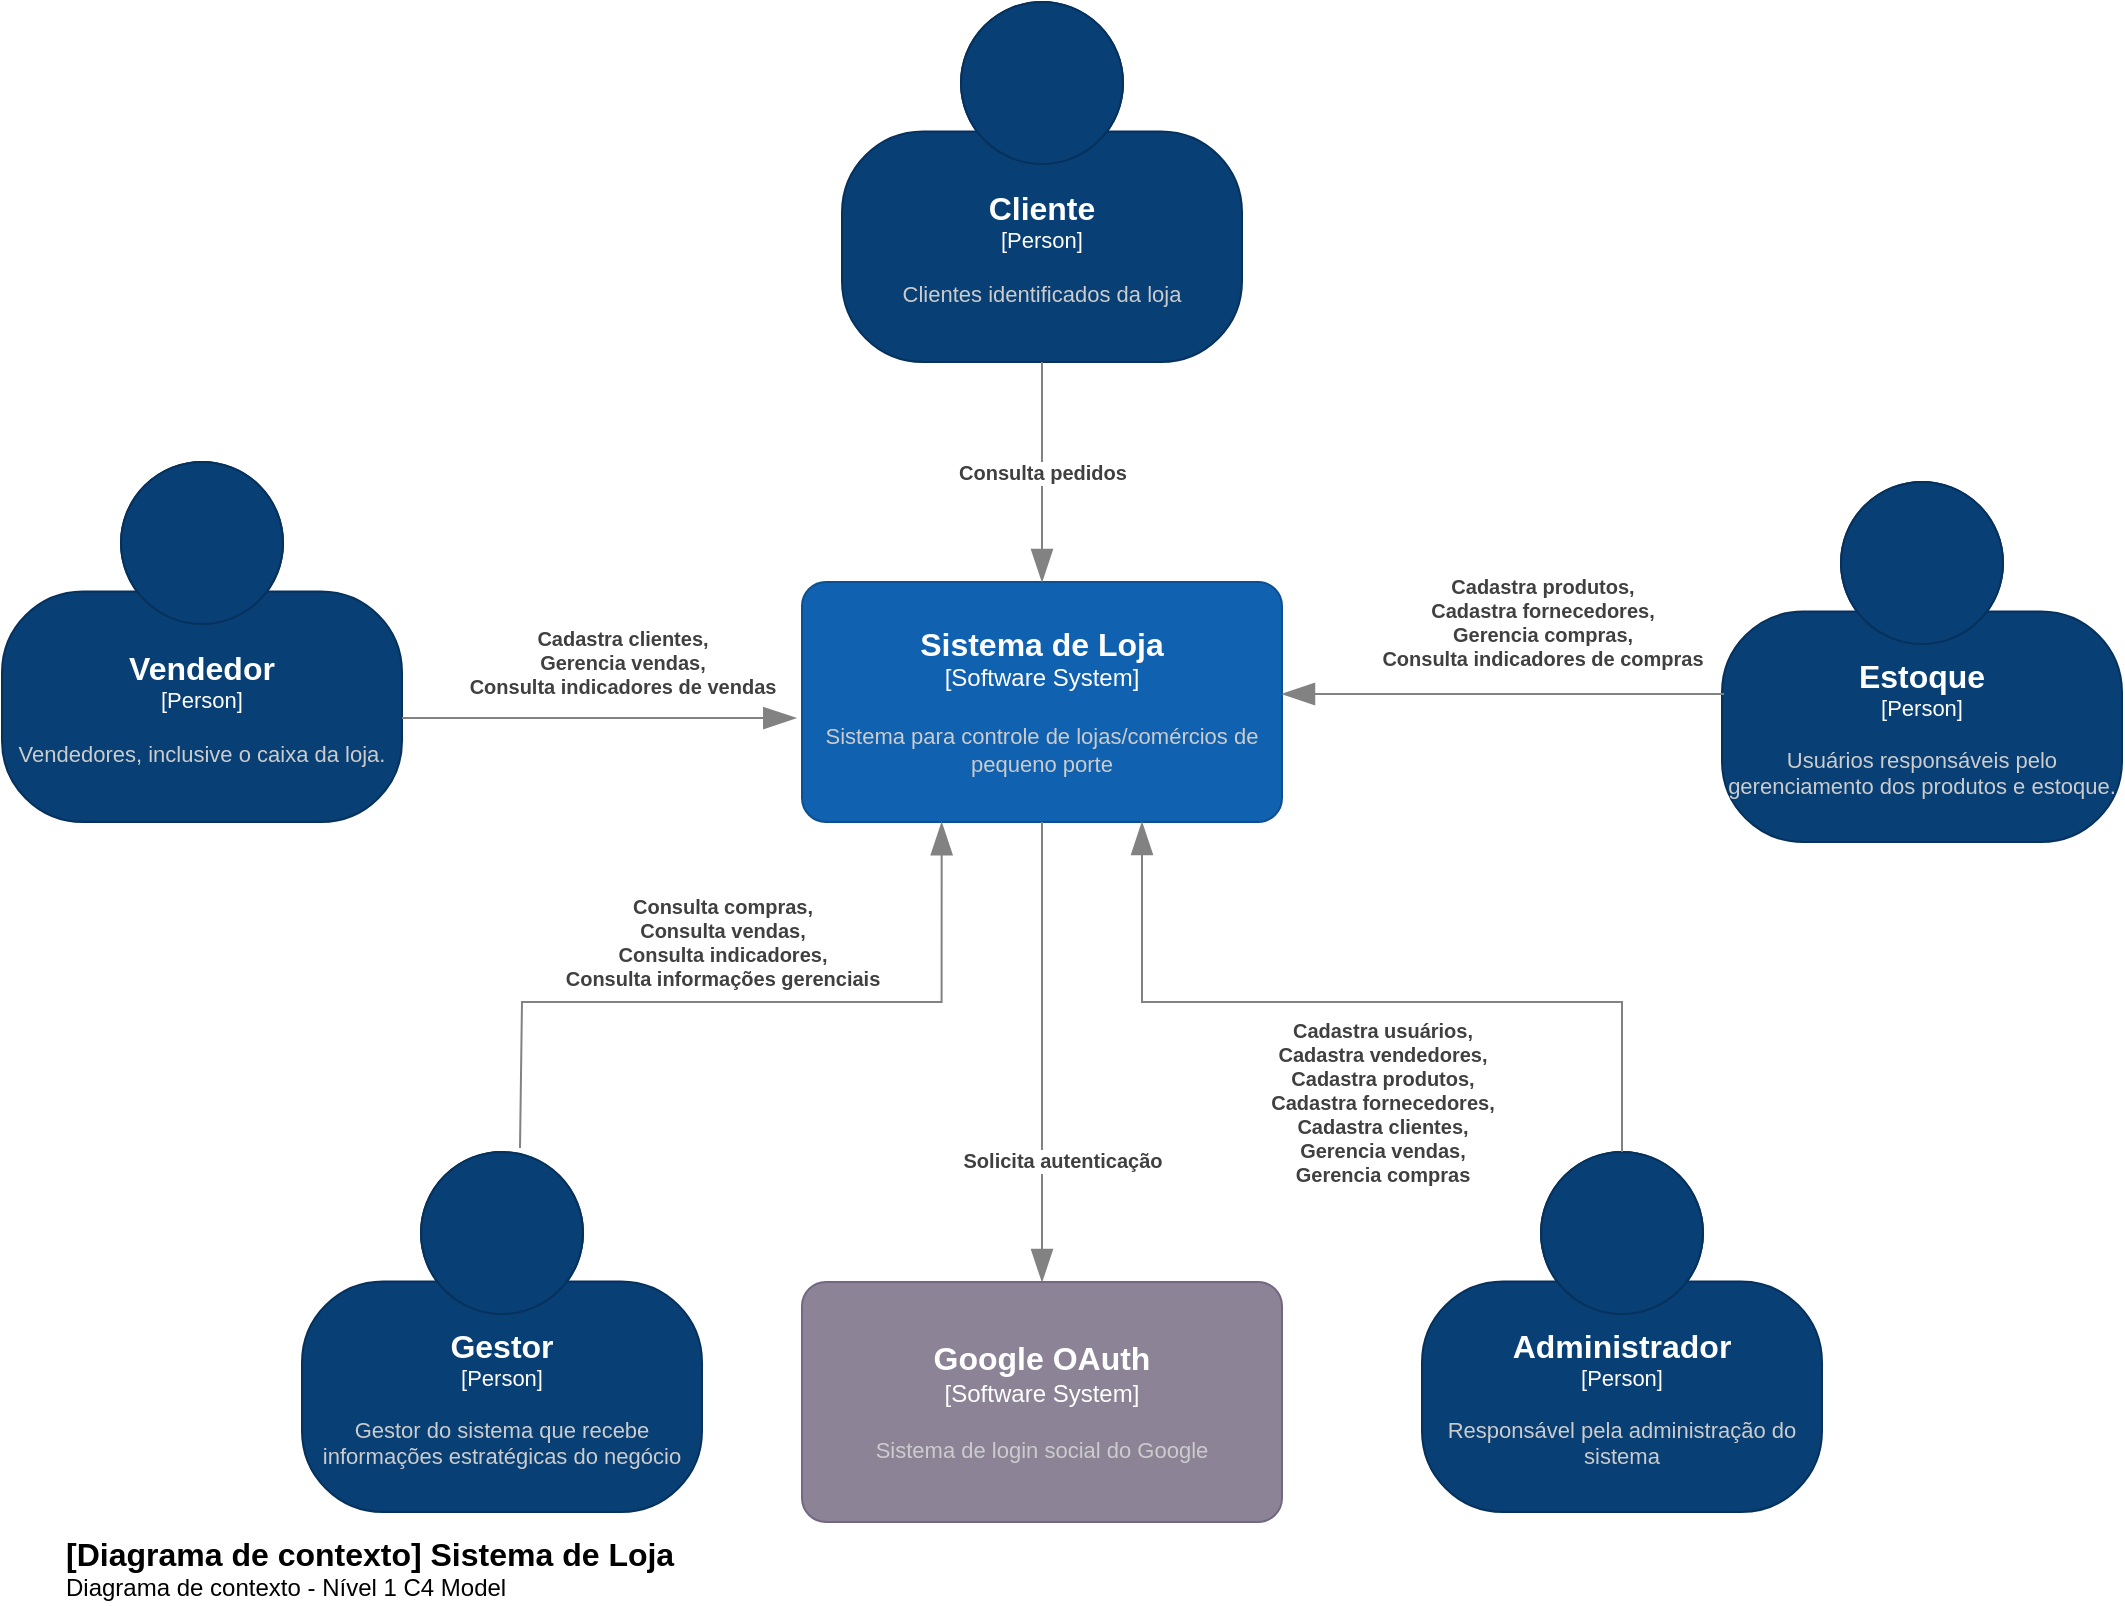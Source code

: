 <mxfile version="20.8.16" type="device" pages="4"><diagram name="Nível 1 - Contexto" id="73K2C8xCyc0DAYQ7RxVN"><mxGraphModel dx="864" dy="516" grid="1" gridSize="10" guides="1" tooltips="1" connect="1" arrows="1" fold="1" page="1" pageScale="1" pageWidth="827" pageHeight="1169" math="0" shadow="0"><root><mxCell id="0"/><mxCell id="1" parent="0"/><object placeholders="1" c4Name="Cliente" c4Type="Person" c4Description="Clientes identificados da loja" label="&lt;font style=&quot;font-size: 16px&quot;&gt;&lt;b&gt;%c4Name%&lt;/b&gt;&lt;/font&gt;&lt;div&gt;[%c4Type%]&lt;/div&gt;&lt;br&gt;&lt;div&gt;&lt;font style=&quot;font-size: 11px&quot;&gt;&lt;font color=&quot;#cccccc&quot;&gt;%c4Description%&lt;/font&gt;&lt;/div&gt;" id="inRrc2OK4yCZ43XWnwQZ-1"><mxCell style="html=1;fontSize=11;dashed=0;whiteSpace=wrap;fillColor=#083F75;strokeColor=#06315C;fontColor=#ffffff;shape=mxgraph.c4.person2;align=center;metaEdit=1;points=[[0.5,0,0],[1,0.5,0],[1,0.75,0],[0.75,1,0],[0.5,1,0],[0.25,1,0],[0,0.75,0],[0,0.5,0]];resizable=0;" parent="1" vertex="1"><mxGeometry x="640" y="10" width="200" height="180" as="geometry"/></mxCell></object><object placeholders="1" c4Name="Sistema de Loja" c4Type="Software System" c4Description="Sistema para controle de lojas/comércios de pequeno porte" label="&lt;font style=&quot;font-size: 16px&quot;&gt;&lt;b&gt;%c4Name%&lt;/b&gt;&lt;/font&gt;&lt;div&gt;[%c4Type%]&lt;/div&gt;&lt;br&gt;&lt;div&gt;&lt;font style=&quot;font-size: 11px&quot;&gt;&lt;font color=&quot;#cccccc&quot;&gt;%c4Description%&lt;/font&gt;&lt;/div&gt;" id="inRrc2OK4yCZ43XWnwQZ-5"><mxCell style="rounded=1;whiteSpace=wrap;html=1;labelBackgroundColor=none;fillColor=#1061B0;fontColor=#ffffff;align=center;arcSize=10;strokeColor=#0D5091;metaEdit=1;resizable=0;points=[[0.25,0,0],[0.5,0,0],[0.75,0,0],[1,0.25,0],[1,0.5,0],[1,0.75,0],[0.75,1,0],[0.5,1,0],[0.25,1,0],[0,0.75,0],[0,0.5,0],[0,0.25,0]];" parent="1" vertex="1"><mxGeometry x="620" y="300" width="240" height="120" as="geometry"/></mxCell></object><object placeholders="1" c4Name="Estoque" c4Type="Person" c4Description="Usuários responsáveis pelo gerenciamento dos produtos e estoque." label="&lt;font style=&quot;font-size: 16px&quot;&gt;&lt;b&gt;%c4Name%&lt;/b&gt;&lt;/font&gt;&lt;div&gt;[%c4Type%]&lt;/div&gt;&lt;br&gt;&lt;div&gt;&lt;font style=&quot;font-size: 11px&quot;&gt;&lt;font color=&quot;#cccccc&quot;&gt;%c4Description%&lt;/font&gt;&lt;/div&gt;" id="inRrc2OK4yCZ43XWnwQZ-12"><mxCell style="html=1;fontSize=11;dashed=0;whiteSpace=wrap;fillColor=#083F75;strokeColor=#06315C;fontColor=#ffffff;shape=mxgraph.c4.person2;align=center;metaEdit=1;points=[[0.5,0,0],[1,0.5,0],[1,0.75,0],[0.75,1,0],[0.5,1,0],[0.25,1,0],[0,0.75,0],[0,0.5,0]];resizable=0;" parent="1" vertex="1"><mxGeometry x="1080" y="250" width="200" height="180" as="geometry"/></mxCell></object><object placeholders="1" c4Type="Relationship" c4Description="Cadastra produtos, &#10;Cadastra fornecedores, &#10;Gerencia compras,&#10;Consulta indicadores de compras" label="&lt;div style=&quot;text-align: left&quot;&gt;&lt;div style=&quot;text-align: center&quot;&gt;&lt;b&gt;%c4Description%&lt;/b&gt;&lt;/div&gt;" id="inRrc2OK4yCZ43XWnwQZ-15"><mxCell style="endArrow=blockThin;html=1;fontSize=10;fontColor=#404040;strokeWidth=1;endFill=1;strokeColor=#828282;elbow=vertical;metaEdit=1;endSize=14;startSize=14;jumpStyle=arc;jumpSize=16;rounded=0;edgeStyle=orthogonalEdgeStyle;exitX=0.005;exitY=0.589;exitDx=0;exitDy=0;exitPerimeter=0;" parent="1" source="inRrc2OK4yCZ43XWnwQZ-12" target="inRrc2OK4yCZ43XWnwQZ-5" edge="1"><mxGeometry x="-0.176" y="-36" width="240" relative="1" as="geometry"><mxPoint x="1097" y="359.17" as="sourcePoint"/><mxPoint x="860" y="360" as="targetPoint"/><Array as="points"><mxPoint x="1080" y="356"/><mxPoint x="1080" y="356"/></Array><mxPoint as="offset"/></mxGeometry></mxCell></object><object placeholders="1" c4Name="Vendedor" c4Type="Person" c4Description="Vendedores, inclusive o caixa da loja." label="&lt;font style=&quot;font-size: 16px&quot;&gt;&lt;b&gt;%c4Name%&lt;/b&gt;&lt;/font&gt;&lt;div&gt;[%c4Type%]&lt;/div&gt;&lt;br&gt;&lt;div&gt;&lt;font style=&quot;font-size: 11px&quot;&gt;&lt;font color=&quot;#cccccc&quot;&gt;%c4Description%&lt;/font&gt;&lt;/div&gt;" id="inRrc2OK4yCZ43XWnwQZ-16"><mxCell style="html=1;fontSize=11;dashed=0;whiteSpace=wrap;fillColor=#083F75;strokeColor=#06315C;fontColor=#ffffff;shape=mxgraph.c4.person2;align=center;metaEdit=1;points=[[0.5,0,0],[1,0.5,0],[1,0.75,0],[0.75,1,0],[0.5,1,0],[0.25,1,0],[0,0.75,0],[0,0.5,0]];resizable=0;" parent="1" vertex="1"><mxGeometry x="220" y="240" width="200" height="180" as="geometry"/></mxCell></object><object placeholders="1" c4Type="Relationship" c4Description="Cadastra clientes,&#10;Gerencia vendas, &#10;Consulta indicadores de vendas" label="&lt;div style=&quot;text-align: left&quot;&gt;&lt;div style=&quot;text-align: center&quot;&gt;&lt;b&gt;%c4Description%&lt;/b&gt;&lt;/div&gt;" id="inRrc2OK4yCZ43XWnwQZ-17"><mxCell style="endArrow=blockThin;html=1;fontSize=10;fontColor=#404040;strokeWidth=1;endFill=1;strokeColor=#828282;elbow=vertical;metaEdit=1;endSize=14;startSize=14;jumpStyle=arc;jumpSize=16;rounded=0;edgeStyle=orthogonalEdgeStyle;entryX=-0.012;entryY=0.567;entryDx=0;entryDy=0;entryPerimeter=0;" parent="1" target="inRrc2OK4yCZ43XWnwQZ-5" edge="1"><mxGeometry x="0.116" y="28" width="240" relative="1" as="geometry"><mxPoint x="420" y="368" as="sourcePoint"/><mxPoint x="620" y="359" as="targetPoint"/><Array as="points"><mxPoint x="423" y="368"/></Array><mxPoint as="offset"/></mxGeometry></mxCell></object><object placeholders="1" c4Name="Gestor" c4Type="Person" c4Description="Gestor do sistema que recebe informações estratégicas do negócio" label="&lt;font style=&quot;font-size: 16px&quot;&gt;&lt;b&gt;%c4Name%&lt;/b&gt;&lt;/font&gt;&lt;div&gt;[%c4Type%]&lt;/div&gt;&lt;br&gt;&lt;div&gt;&lt;font style=&quot;font-size: 11px&quot;&gt;&lt;font color=&quot;#cccccc&quot;&gt;%c4Description%&lt;/font&gt;&lt;/div&gt;" id="inRrc2OK4yCZ43XWnwQZ-18"><mxCell style="html=1;fontSize=11;dashed=0;whiteSpace=wrap;fillColor=#083F75;strokeColor=#06315C;fontColor=#ffffff;shape=mxgraph.c4.person2;align=center;metaEdit=1;points=[[0.5,0,0],[1,0.5,0],[1,0.75,0],[0.75,1,0],[0.5,1,0],[0.25,1,0],[0,0.75,0],[0,0.5,0]];resizable=0;" parent="1" vertex="1"><mxGeometry x="370" y="585" width="200" height="180" as="geometry"/></mxCell></object><object placeholders="1" c4Type="Relationship" c4Description="Consulta compras,&#10;Consulta vendas, &#10;Consulta indicadores,&#10;Consulta informações gerenciais" label="&lt;div style=&quot;text-align: left&quot;&gt;&lt;div style=&quot;text-align: center&quot;&gt;&lt;b&gt;%c4Description%&lt;/b&gt;&lt;/div&gt;" id="inRrc2OK4yCZ43XWnwQZ-19"><mxCell style="endArrow=blockThin;html=1;fontSize=10;fontColor=#404040;strokeWidth=1;endFill=1;strokeColor=#828282;elbow=vertical;metaEdit=1;endSize=14;startSize=14;jumpStyle=arc;jumpSize=16;rounded=0;edgeStyle=orthogonalEdgeStyle;exitX=0.545;exitY=-0.011;exitDx=0;exitDy=0;exitPerimeter=0;entryX=0.291;entryY=1.001;entryDx=0;entryDy=0;entryPerimeter=0;" parent="1" source="inRrc2OK4yCZ43XWnwQZ-18" target="inRrc2OK4yCZ43XWnwQZ-5" edge="1"><mxGeometry x="-0.069" y="30" width="240" relative="1" as="geometry"><mxPoint x="756" y="570" as="sourcePoint"/><mxPoint x="690" y="440" as="targetPoint"/><Array as="points"><mxPoint x="480" y="510"/><mxPoint x="690" y="510"/></Array><mxPoint as="offset"/></mxGeometry></mxCell></object><object placeholders="1" c4Name="[Diagrama de contexto] Sistema de Loja" c4Type="ContainerScopeBoundary" c4Description="Diagrama de contexto - Nível 1 C4 Model" label="&lt;font style=&quot;font-size: 16px&quot;&gt;&lt;b&gt;&lt;div style=&quot;text-align: left&quot;&gt;%c4Name%&lt;/div&gt;&lt;/b&gt;&lt;/font&gt;&lt;div style=&quot;text-align: left&quot;&gt;%c4Description%&lt;/div&gt;" id="inRrc2OK4yCZ43XWnwQZ-20"><mxCell style="text;html=1;strokeColor=none;fillColor=none;align=left;verticalAlign=top;whiteSpace=wrap;rounded=0;metaEdit=1;allowArrows=0;resizable=1;rotatable=0;connectable=0;recursiveResize=0;expand=0;pointerEvents=0;points=[[0.25,0,0],[0.5,0,0],[0.75,0,0],[1,0.25,0],[1,0.5,0],[1,0.75,0],[0.75,1,0],[0.5,1,0],[0.25,1,0],[0,0.75,0],[0,0.5,0],[0,0.25,0]];" parent="1" vertex="1"><mxGeometry x="250" y="770" width="310" height="40" as="geometry"/></mxCell></object><object placeholders="1" c4Name="Administrador" c4Type="Person" c4Description="Responsável pela administração do sistema" label="&lt;font style=&quot;font-size: 16px&quot;&gt;&lt;b&gt;%c4Name%&lt;/b&gt;&lt;/font&gt;&lt;div&gt;[%c4Type%]&lt;/div&gt;&lt;br&gt;&lt;div&gt;&lt;font style=&quot;font-size: 11px&quot;&gt;&lt;font color=&quot;#cccccc&quot;&gt;%c4Description%&lt;/font&gt;&lt;/div&gt;" id="XXLZwwnLNMmC29QQ6V6B-1"><mxCell style="html=1;fontSize=11;dashed=0;whiteSpace=wrap;fillColor=#083F75;strokeColor=#06315C;fontColor=#ffffff;shape=mxgraph.c4.person2;align=center;metaEdit=1;points=[[0.5,0,0],[1,0.5,0],[1,0.75,0],[0.75,1,0],[0.5,1,0],[0.25,1,0],[0,0.75,0],[0,0.5,0]];resizable=0;" parent="1" vertex="1"><mxGeometry x="930" y="585" width="200" height="180" as="geometry"/></mxCell></object><object placeholders="1" c4Type="Relationship" c4Description="Cadastra usuários,&#10;Cadastra vendedores,&#10;Cadastra produtos,&#10;Cadastra fornecedores,&#10;Cadastra clientes,&#10;Gerencia vendas,&#10;Gerencia compras" label="&lt;div style=&quot;text-align: left&quot;&gt;&lt;div style=&quot;text-align: center&quot;&gt;&lt;b&gt;%c4Description%&lt;/b&gt;&lt;/div&gt;" id="XXLZwwnLNMmC29QQ6V6B-2"><mxCell style="endArrow=blockThin;html=1;fontSize=10;fontColor=#404040;strokeWidth=1;endFill=1;strokeColor=#828282;elbow=vertical;metaEdit=1;endSize=14;startSize=14;jumpStyle=arc;jumpSize=16;rounded=0;edgeStyle=orthogonalEdgeStyle;exitX=0.5;exitY=0;exitDx=0;exitDy=0;exitPerimeter=0;" parent="1" source="XXLZwwnLNMmC29QQ6V6B-1" target="inRrc2OK4yCZ43XWnwQZ-5" edge="1"><mxGeometry x="-0.037" y="50" width="240" relative="1" as="geometry"><mxPoint x="950" y="560" as="sourcePoint"/><mxPoint x="830" y="440" as="targetPoint"/><Array as="points"><mxPoint x="1030" y="510"/><mxPoint x="790" y="510"/></Array><mxPoint as="offset"/></mxGeometry></mxCell></object><object placeholders="1" c4Type="Relationship" c4Description="Consulta pedidos" label="&lt;div style=&quot;text-align: left&quot;&gt;&lt;div style=&quot;text-align: center&quot;&gt;&lt;b&gt;%c4Description%&lt;/b&gt;&lt;/div&gt;" id="XXLZwwnLNMmC29QQ6V6B-5"><mxCell style="endArrow=blockThin;html=1;fontSize=10;fontColor=#404040;strokeWidth=1;endFill=1;strokeColor=#828282;elbow=vertical;metaEdit=1;endSize=14;startSize=14;jumpStyle=arc;jumpSize=16;rounded=0;edgeStyle=orthogonalEdgeStyle;exitX=0.5;exitY=1;exitDx=0;exitDy=0;exitPerimeter=0;entryX=0.5;entryY=0;entryDx=0;entryDy=0;entryPerimeter=0;" parent="1" source="inRrc2OK4yCZ43XWnwQZ-1" target="inRrc2OK4yCZ43XWnwQZ-5" edge="1"><mxGeometry width="240" relative="1" as="geometry"><mxPoint x="700" y="210" as="sourcePoint"/><mxPoint x="740" y="280" as="targetPoint"/></mxGeometry></mxCell></object><object placeholders="1" c4Type="Relationship" c4Description="Solicita autenticação" label="&lt;div style=&quot;text-align: left&quot;&gt;&lt;div style=&quot;text-align: center&quot;&gt;&lt;b&gt;%c4Description%&lt;/b&gt;&lt;/div&gt;" id="XXLZwwnLNMmC29QQ6V6B-7"><mxCell style="endArrow=blockThin;html=1;fontSize=10;fontColor=#404040;strokeWidth=1;endFill=1;strokeColor=#828282;elbow=vertical;metaEdit=1;endSize=14;startSize=14;jumpStyle=arc;jumpSize=16;rounded=0;edgeStyle=orthogonalEdgeStyle;entryX=0.5;entryY=0;entryDx=0;entryDy=0;entryPerimeter=0;exitX=0.5;exitY=1;exitDx=0;exitDy=0;exitPerimeter=0;" parent="1" source="inRrc2OK4yCZ43XWnwQZ-5" target="XXLZwwnLNMmC29QQ6V6B-6" edge="1"><mxGeometry x="0.478" y="10" width="240" relative="1" as="geometry"><mxPoint x="870" y="580" as="sourcePoint"/><mxPoint x="740" y="580" as="targetPoint"/><Array as="points"/><mxPoint y="-1" as="offset"/></mxGeometry></mxCell></object><object placeholders="1" c4Name="Google OAuth" c4Type="Software System" c4Description="Sistema de login social do Google" label="&lt;font style=&quot;font-size: 16px&quot;&gt;&lt;b&gt;%c4Name%&lt;/b&gt;&lt;/font&gt;&lt;div&gt;[%c4Type%]&lt;/div&gt;&lt;br&gt;&lt;div&gt;&lt;font style=&quot;font-size: 11px&quot;&gt;&lt;font color=&quot;#cccccc&quot;&gt;%c4Description%&lt;/font&gt;&lt;/div&gt;" id="XXLZwwnLNMmC29QQ6V6B-6"><mxCell style="rounded=1;whiteSpace=wrap;html=1;labelBackgroundColor=none;fillColor=#8C8496;fontColor=#ffffff;align=center;arcSize=10;strokeColor=#736782;metaEdit=1;resizable=0;points=[[0.25,0,0],[0.5,0,0],[0.75,0,0],[1,0.25,0],[1,0.5,0],[1,0.75,0],[0.75,1,0],[0.5,1,0],[0.25,1,0],[0,0.75,0],[0,0.5,0],[0,0.25,0]];fontSize=12;" parent="1" vertex="1"><mxGeometry x="620" y="650" width="240" height="120" as="geometry"/></mxCell></object></root></mxGraphModel></diagram><diagram name="Nível 2 - Contêiner" id="zZhszf46ZR7EiSdrRNiF"><mxGraphModel dx="1234" dy="737" grid="1" gridSize="10" guides="1" tooltips="1" connect="1" arrows="1" fold="1" page="1" pageScale="1" pageWidth="827" pageHeight="1169" math="0" shadow="0"><root><mxCell id="uBNb4Xr5_WsZHwRwRuW4-0"/><mxCell id="uBNb4Xr5_WsZHwRwRuW4-1" parent="uBNb4Xr5_WsZHwRwRuW4-0"/><object placeholders="1" c4Name="Cliente" c4Type="Person" c4Description="Clientes identificados da loja" label="&lt;font style=&quot;font-size: 16px&quot;&gt;&lt;b&gt;%c4Name%&lt;/b&gt;&lt;/font&gt;&lt;div&gt;[%c4Type%]&lt;/div&gt;&lt;br&gt;&lt;div&gt;&lt;font style=&quot;font-size: 11px&quot;&gt;&lt;font color=&quot;#cccccc&quot;&gt;%c4Description%&lt;/font&gt;&lt;/div&gt;" id="uBNb4Xr5_WsZHwRwRuW4-2"><mxCell style="html=1;fontSize=11;dashed=0;whiteSpace=wrap;fillColor=#083F75;strokeColor=#06315C;fontColor=#ffffff;shape=mxgraph.c4.person2;align=center;metaEdit=1;points=[[0.5,0,0],[1,0.5,0],[1,0.75,0],[0.75,1,0],[0.5,1,0],[0.25,1,0],[0,0.75,0],[0,0.5,0]];resizable=0;" parent="uBNb4Xr5_WsZHwRwRuW4-1" vertex="1"><mxGeometry x="830" y="10" width="200" height="180" as="geometry"/></mxCell></object><object placeholders="1" c4Name="Estoque" c4Type="Person" c4Description="Usuários responsáveis pelo gerenciamento dos produtos e estoque." label="&lt;font style=&quot;font-size: 16px&quot;&gt;&lt;b&gt;%c4Name%&lt;/b&gt;&lt;/font&gt;&lt;div&gt;[%c4Type%]&lt;/div&gt;&lt;br&gt;&lt;div&gt;&lt;font style=&quot;font-size: 11px&quot;&gt;&lt;font color=&quot;#cccccc&quot;&gt;%c4Description%&lt;/font&gt;&lt;/div&gt;" id="uBNb4Xr5_WsZHwRwRuW4-4"><mxCell style="html=1;fontSize=11;dashed=0;whiteSpace=wrap;fillColor=#083F75;strokeColor=#06315C;fontColor=#ffffff;shape=mxgraph.c4.person2;align=center;metaEdit=1;points=[[0.5,0,0],[1,0.5,0],[1,0.75,0],[0.75,1,0],[0.5,1,0],[0.25,1,0],[0,0.75,0],[0,0.5,0]];resizable=0;" parent="uBNb4Xr5_WsZHwRwRuW4-1" vertex="1"><mxGeometry x="1230" y="240" width="200" height="180" as="geometry"/></mxCell></object><object placeholders="1" c4Type="Relationship" c4Description="Cadastra produtos, &#10;Cadastra fornecedores, &#10;Gerencia compras,&#10;Consulta indicadores de compras" label="&lt;div style=&quot;text-align: left&quot;&gt;&lt;div style=&quot;text-align: center&quot;&gt;&lt;b&gt;%c4Description%&lt;/b&gt;&lt;/div&gt;" id="uBNb4Xr5_WsZHwRwRuW4-5"><mxCell style="endArrow=blockThin;html=1;fontSize=10;fontColor=#404040;strokeWidth=1;endFill=1;strokeColor=#828282;elbow=vertical;metaEdit=1;endSize=14;startSize=14;jumpStyle=arc;jumpSize=16;rounded=0;edgeStyle=orthogonalEdgeStyle;" parent="uBNb4Xr5_WsZHwRwRuW4-1" source="uBNb4Xr5_WsZHwRwRuW4-4" target="_XTrgqoKxQk3TdWQ5RLi-4" edge="1"><mxGeometry x="-0.182" y="-35" width="240" relative="1" as="geometry"><mxPoint x="1220" y="360" as="sourcePoint"/><mxPoint x="889.94" y="360" as="targetPoint"/><Array as="points"><mxPoint x="1190" y="395"/><mxPoint x="1190" y="395"/></Array><mxPoint as="offset"/></mxGeometry></mxCell></object><object placeholders="1" c4Name="Vendedor" c4Type="Person" c4Description="Vendedores, inclusive o caixa da loja." label="&lt;font style=&quot;font-size: 16px&quot;&gt;&lt;b&gt;%c4Name%&lt;/b&gt;&lt;/font&gt;&lt;div&gt;[%c4Type%]&lt;/div&gt;&lt;br&gt;&lt;div&gt;&lt;font style=&quot;font-size: 11px&quot;&gt;&lt;font color=&quot;#cccccc&quot;&gt;%c4Description%&lt;/font&gt;&lt;/div&gt;" id="uBNb4Xr5_WsZHwRwRuW4-6"><mxCell style="html=1;fontSize=11;dashed=0;whiteSpace=wrap;fillColor=#083F75;strokeColor=#06315C;fontColor=#ffffff;shape=mxgraph.c4.person2;align=center;metaEdit=1;points=[[0.5,0,0],[1,0.5,0],[1,0.75,0],[0.75,1,0],[0.5,1,0],[0.25,1,0],[0,0.75,0],[0,0.5,0]];resizable=0;" parent="uBNb4Xr5_WsZHwRwRuW4-1" vertex="1"><mxGeometry x="560" y="10" width="200" height="180" as="geometry"/></mxCell></object><object placeholders="1" c4Type="Relationship" c4Description="Cadastra clientes,&#10;Gerencia vendas,&#10;Consulta indicadores de vendas" label="&lt;div style=&quot;text-align: left&quot;&gt;&lt;div style=&quot;text-align: center&quot;&gt;&lt;b&gt;%c4Description%&lt;/b&gt;&lt;/div&gt;" id="uBNb4Xr5_WsZHwRwRuW4-7"><mxCell style="endArrow=blockThin;html=1;fontSize=10;fontColor=#404040;strokeWidth=1;endFill=1;strokeColor=#828282;elbow=vertical;metaEdit=1;endSize=14;startSize=14;jumpStyle=arc;jumpSize=16;rounded=0;edgeStyle=orthogonalEdgeStyle;entryX=0;entryY=0.25;entryDx=0;entryDy=0;entryPerimeter=0;exitX=0.581;exitY=1.028;exitDx=0;exitDy=0;exitPerimeter=0;" parent="uBNb4Xr5_WsZHwRwRuW4-1" source="uBNb4Xr5_WsZHwRwRuW4-6" target="_XTrgqoKxQk3TdWQ5RLi-4" edge="1"><mxGeometry x="0.015" y="4" width="240" relative="1" as="geometry"><mxPoint x="670" y="210" as="sourcePoint"/><mxPoint x="674.95" y="360" as="targetPoint"/><mxPoint as="offset"/></mxGeometry></mxCell></object><object placeholders="1" c4Type="Relationship" c4Description="Consulta compras,&#10;Consulta vendas, &#10;Consulta indicadores,&#10;Consulta informações gerenciais" label="&lt;div style=&quot;text-align: left&quot;&gt;&lt;div style=&quot;text-align: center&quot;&gt;&lt;b&gt;%c4Description%&lt;/b&gt;&lt;/div&gt;" id="uBNb4Xr5_WsZHwRwRuW4-9"><mxCell style="endArrow=blockThin;html=1;fontSize=10;fontColor=#404040;strokeWidth=1;endFill=1;strokeColor=#828282;elbow=vertical;metaEdit=1;endSize=14;startSize=14;jumpStyle=arc;jumpSize=16;rounded=0;edgeStyle=orthogonalEdgeStyle;startArrow=none;" parent="uBNb4Xr5_WsZHwRwRuW4-1" source="uBNb4Xr5_WsZHwRwRuW4-8" target="_XTrgqoKxQk3TdWQ5RLi-4" edge="1"><mxGeometry x="-0.333" y="10" width="240" relative="1" as="geometry"><mxPoint x="380" y="880" as="sourcePoint"/><mxPoint x="670" y="440" as="targetPoint"/><Array as="points"><mxPoint x="780" y="840"/></Array><mxPoint as="offset"/></mxGeometry></mxCell></object><object placeholders="1" c4Name="[Diagrama de contêiner] Sistema de Loja" c4Type="ContainerScopeBoundary" c4Description="Diagrama de contêiner - Nível 2 C4 Model" label="&lt;font style=&quot;font-size: 16px&quot;&gt;&lt;b&gt;&lt;div style=&quot;text-align: left&quot;&gt;%c4Name%&lt;/div&gt;&lt;/b&gt;&lt;/font&gt;&lt;div style=&quot;text-align: left&quot;&gt;%c4Description%&lt;/div&gt;" id="uBNb4Xr5_WsZHwRwRuW4-10"><mxCell style="text;html=1;strokeColor=none;fillColor=none;align=left;verticalAlign=top;whiteSpace=wrap;rounded=0;metaEdit=1;allowArrows=0;resizable=1;rotatable=0;connectable=0;recursiveResize=0;expand=0;pointerEvents=0;points=[[0.25,0,0],[0.5,0,0],[0.75,0,0],[1,0.25,0],[1,0.5,0],[1,0.75,0],[0.75,1,0],[0.5,1,0],[0.25,1,0],[0,0.75,0],[0,0.5,0],[0,0.25,0]];" parent="uBNb4Xr5_WsZHwRwRuW4-1" vertex="1"><mxGeometry x="200" y="850" width="230" height="40" as="geometry"/></mxCell></object><object placeholders="1" c4Name="Administrador" c4Type="Person" c4Description="Responsável pela administração do sistema" label="&lt;font style=&quot;font-size: 16px&quot;&gt;&lt;b&gt;%c4Name%&lt;/b&gt;&lt;/font&gt;&lt;div&gt;[%c4Type%]&lt;/div&gt;&lt;br&gt;&lt;div&gt;&lt;font style=&quot;font-size: 11px&quot;&gt;&lt;font color=&quot;#cccccc&quot;&gt;%c4Description%&lt;/font&gt;&lt;/div&gt;" id="uBNb4Xr5_WsZHwRwRuW4-11"><mxCell style="html=1;fontSize=11;dashed=0;whiteSpace=wrap;fillColor=#083F75;strokeColor=#06315C;fontColor=#ffffff;shape=mxgraph.c4.person2;align=center;metaEdit=1;points=[[0.5,0,0],[1,0.5,0],[1,0.75,0],[0.75,1,0],[0.5,1,0],[0.25,1,0],[0,0.75,0],[0,0.5,0]];resizable=0;" parent="uBNb4Xr5_WsZHwRwRuW4-1" vertex="1"><mxGeometry x="1220" y="710" width="200" height="180" as="geometry"/></mxCell></object><object placeholders="1" c4Type="Relationship" c4Description="Cadastra usuários,&#10;Cadastra vendedores,&#10;Cadastra produtos,&#10;Cadastra fornecedores,&#10;Cadastra clientes,&#10;Gerencia vendas,&#10;Gerencia compras" label="&lt;div style=&quot;text-align: left&quot;&gt;&lt;div style=&quot;text-align: center&quot;&gt;&lt;b&gt;%c4Description%&lt;/b&gt;&lt;/div&gt;" id="uBNb4Xr5_WsZHwRwRuW4-12"><mxCell style="endArrow=blockThin;html=1;fontSize=10;fontColor=#404040;strokeWidth=1;endFill=1;strokeColor=#828282;elbow=vertical;metaEdit=1;endSize=14;startSize=14;jumpStyle=arc;jumpSize=16;rounded=0;edgeStyle=orthogonalEdgeStyle;exitX=0.5;exitY=0;exitDx=0;exitDy=0;exitPerimeter=0;entryX=1;entryY=0.933;entryDx=0;entryDy=0;entryPerimeter=0;" parent="uBNb4Xr5_WsZHwRwRuW4-1" source="uBNb4Xr5_WsZHwRwRuW4-11" target="_XTrgqoKxQk3TdWQ5RLi-4" edge="1"><mxGeometry x="-0.527" y="-10" width="240" relative="1" as="geometry"><mxPoint x="950" y="560" as="sourcePoint"/><mxPoint x="1020" y="460" as="targetPoint"/><Array as="points"><mxPoint x="1310" y="460"/></Array><mxPoint as="offset"/></mxGeometry></mxCell></object><object placeholders="1" c4Type="Relationship" c4Description="Consulta pedidos" label="&lt;div style=&quot;text-align: left&quot;&gt;&lt;div style=&quot;text-align: center&quot;&gt;&lt;b&gt;%c4Description%&lt;/b&gt;&lt;/div&gt;" id="uBNb4Xr5_WsZHwRwRuW4-13"><mxCell style="endArrow=blockThin;html=1;fontSize=10;fontColor=#404040;strokeWidth=1;endFill=1;strokeColor=#828282;elbow=vertical;metaEdit=1;endSize=14;startSize=14;jumpStyle=arc;jumpSize=16;rounded=0;edgeStyle=orthogonalEdgeStyle;entryX=0.641;entryY=-0.009;entryDx=0;entryDy=0;entryPerimeter=0;" parent="uBNb4Xr5_WsZHwRwRuW4-1" target="_XTrgqoKxQk3TdWQ5RLi-4" edge="1"><mxGeometry x="-0.26" y="40" width="240" relative="1" as="geometry"><mxPoint x="920" y="190" as="sourcePoint"/><mxPoint x="921" y="320" as="targetPoint"/><Array as="points"/><mxPoint as="offset"/></mxGeometry></mxCell></object><object placeholders="1" c4Name="Google OAuth" c4Type="Software System" c4Description="Sistema de login social do Google" label="&lt;font style=&quot;font-size: 16px&quot;&gt;&lt;b&gt;%c4Name%&lt;/b&gt;&lt;/font&gt;&lt;div&gt;[%c4Type%]&lt;/div&gt;&lt;br&gt;&lt;div&gt;&lt;font style=&quot;font-size: 11px&quot;&gt;&lt;font color=&quot;#cccccc&quot;&gt;%c4Description%&lt;/font&gt;&lt;/div&gt;" id="uBNb4Xr5_WsZHwRwRuW4-15"><mxCell style="rounded=1;whiteSpace=wrap;html=1;labelBackgroundColor=none;fillColor=#8C8496;fontColor=#ffffff;align=center;arcSize=10;strokeColor=#736782;metaEdit=1;resizable=0;points=[[0.25,0,0],[0.5,0,0],[0.75,0,0],[1,0.25,0],[1,0.5,0],[1,0.75,0],[0.75,1,0],[0.5,1,0],[0.25,1,0],[0,0.75,0],[0,0.5,0],[0,0.25,0]];fontSize=12;" parent="uBNb4Xr5_WsZHwRwRuW4-1" vertex="1"><mxGeometry x="894" y="770" width="240" height="120" as="geometry"/></mxCell></object><object placeholders="1" c4Name="Sistema de Loja" c4Type="SystemScopeBoundary" c4Application="Software System" label="&lt;font style=&quot;font-size: 16px&quot;&gt;&lt;b&gt;&lt;div style=&quot;text-align: left&quot;&gt;%c4Name%&lt;/div&gt;&lt;/b&gt;&lt;/font&gt;&lt;div style=&quot;text-align: left&quot;&gt;[%c4Application%]&lt;/div&gt;" id="kEDyE1oYGVr8urQ51x-h-0"><mxCell style="rounded=1;fontSize=11;whiteSpace=wrap;html=1;dashed=1;arcSize=20;fillColor=none;strokeColor=#666666;fontColor=#333333;labelBackgroundColor=none;align=left;verticalAlign=bottom;labelBorderColor=none;spacingTop=0;spacing=10;dashPattern=8 4;metaEdit=1;rotatable=0;perimeter=rectanglePerimeter;noLabel=0;labelPadding=0;allowArrows=0;connectable=0;expand=0;recursiveResize=0;editable=1;pointerEvents=0;absoluteArcSize=1;points=[[0.25,0,0],[0.5,0,0],[0.75,0,0],[1,0.25,0],[1,0.5,0],[1,0.75,0],[0.75,1,0],[0.5,1,0],[0.25,1,0],[0,0.75,0],[0,0.5,0],[0,0.25,0]];" parent="uBNb4Xr5_WsZHwRwRuW4-1" vertex="1"><mxGeometry x="250" y="290" width="910" height="420" as="geometry"/></mxCell></object><object placeholders="1" c4Type="Banco de dados" c4Container="Contêiner " c4Technology="MongoDB Atlas" c4Description="Banco de dados NOSQL de documentos que armazena todas as entidades do sistema" label="&lt;font style=&quot;font-size: 16px&quot;&gt;&lt;b&gt;%c4Type%&lt;/b&gt;&lt;/font&gt;&lt;div&gt;[%c4Container%:&amp;nbsp;%c4Technology%]&lt;/div&gt;&lt;br&gt;&lt;div&gt;&lt;font style=&quot;font-size: 11px&quot;&gt;&lt;font color=&quot;#E6E6E6&quot;&gt;%c4Description%&lt;/font&gt;&lt;/div&gt;" id="_XTrgqoKxQk3TdWQ5RLi-0"><mxCell style="shape=cylinder3;size=15;whiteSpace=wrap;html=1;boundedLbl=1;rounded=0;labelBackgroundColor=none;fillColor=#23A2D9;fontSize=12;fontColor=#ffffff;align=center;strokeColor=#0E7DAD;metaEdit=1;points=[[0.5,0,0],[1,0.25,0],[1,0.5,0],[1,0.75,0],[0.5,1,0],[0,0.75,0],[0,0.5,0],[0,0.25,0]];resizable=1;" parent="uBNb4Xr5_WsZHwRwRuW4-1" vertex="1"><mxGeometry x="450" y="550" width="220" height="120" as="geometry"/></mxCell></object><object placeholders="1" c4Name="Back End - API REST" c4Type="Contêiner " c4Technology="NodeJS, Express" c4Description="API responsável pela lógica de negócio e persistência da aplicação" label="&lt;font style=&quot;font-size: 16px&quot;&gt;&lt;b&gt;%c4Name%&lt;/b&gt;&lt;/font&gt;&lt;div&gt;[%c4Type%: %c4Technology%]&lt;/div&gt;&lt;br&gt;&lt;div&gt;&lt;font style=&quot;font-size: 11px&quot;&gt;&lt;font color=&quot;#E6E6E6&quot;&gt;%c4Description%&lt;/font&gt;&lt;/div&gt;" id="_XTrgqoKxQk3TdWQ5RLi-1"><mxCell style="rounded=1;whiteSpace=wrap;html=1;fontSize=11;labelBackgroundColor=none;fillColor=#23A2D9;fontColor=#ffffff;align=center;arcSize=10;strokeColor=#0E7DAD;metaEdit=1;resizable=0;points=[[0.25,0,0],[0.5,0,0],[0.75,0,0],[1,0.25,0],[1,0.5,0],[1,0.75,0],[0.75,1,0],[0.5,1,0],[0.25,1,0],[0,0.75,0],[0,0.5,0],[0,0.25,0]];" parent="uBNb4Xr5_WsZHwRwRuW4-1" vertex="1"><mxGeometry x="880" y="550" width="240" height="120" as="geometry"/></mxCell></object><object placeholders="1" c4Type="Front-End: Single Page Application" c4Container="Container" c4Technology="Angular, Javascript, Material design, bootstrap" c4Description="Fornece todas as funcionalidades do sistema via web-browser" label="&lt;font style=&quot;font-size: 16px&quot;&gt;&lt;b&gt;%c4Type%&lt;/b&gt;&lt;/font&gt;&lt;div&gt;[%c4Container%:&amp;nbsp;%c4Technology%]&lt;/div&gt;&lt;br&gt;&lt;div&gt;&lt;font style=&quot;font-size: 11px&quot;&gt;&lt;font color=&quot;#E6E6E6&quot;&gt;%c4Description%&lt;/font&gt;&lt;/div&gt;" id="_XTrgqoKxQk3TdWQ5RLi-4"><mxCell style="shape=mxgraph.c4.webBrowserContainer2;whiteSpace=wrap;html=1;boundedLbl=1;rounded=0;labelBackgroundColor=none;strokeColor=#118ACD;fillColor=#23A2D9;strokeColor=#118ACD;strokeColor2=#0E7DAD;fontSize=12;fontColor=#ffffff;align=center;metaEdit=1;points=[[0,0.25,0,0,0],[0,0.5,0,0,0],[0,0.75,0,0,0],[0.5,0,0,0,0],[0.5,1,0,0,0],[1,0.25,0,0,0],[1,0.5,0,0,0],[1,0.75,0,0,0]];resizable=1;" parent="uBNb4Xr5_WsZHwRwRuW4-1" vertex="1"><mxGeometry x="760" y="320" width="250" height="150" as="geometry"/></mxCell></object><object placeholders="1" c4Name="Gestor" c4Type="Person" c4Description="Gestor do sistema que recebe informações estratégicas do negócio" label="&lt;font style=&quot;font-size: 16px&quot;&gt;&lt;b&gt;%c4Name%&lt;/b&gt;&lt;/font&gt;&lt;div&gt;[%c4Type%]&lt;/div&gt;&lt;br&gt;&lt;div&gt;&lt;font style=&quot;font-size: 11px&quot;&gt;&lt;font color=&quot;#cccccc&quot;&gt;%c4Description%&lt;/font&gt;&lt;/div&gt;" id="uBNb4Xr5_WsZHwRwRuW4-8"><mxCell style="html=1;fontSize=11;dashed=0;whiteSpace=wrap;fillColor=#083F75;strokeColor=#06315C;fontColor=#ffffff;shape=mxgraph.c4.person2;align=center;metaEdit=1;points=[[0.5,0,0],[1,0.5,0],[1,0.75,0],[0.75,1,0],[0.5,1,0],[0.25,1,0],[0,0.75,0],[0,0.5,0]];resizable=0;" parent="uBNb4Xr5_WsZHwRwRuW4-1" vertex="1"><mxGeometry x="500" y="720" width="200" height="180" as="geometry"/></mxCell></object><object placeholders="1" c4Type="Relationship" c4Technology="JSON/HTTPS" c4Description="Faz chamadas a API" label="&lt;div style=&quot;text-align: left&quot;&gt;&lt;div style=&quot;text-align: center&quot;&gt;&lt;b&gt;%c4Description%&lt;/b&gt;&lt;/div&gt;&lt;div style=&quot;text-align: center&quot;&gt;[%c4Technology%]&lt;/div&gt;&lt;/div&gt;" id="ZvnMMbH_vjxJO4Rpglxf-7"><mxCell style="endArrow=blockThin;html=1;fontSize=10;fontColor=#404040;strokeWidth=1;endFill=1;strokeColor=#828282;elbow=vertical;metaEdit=1;endSize=14;startSize=14;jumpStyle=arc;jumpSize=16;rounded=0;edgeStyle=orthogonalEdgeStyle;entryX=0.458;entryY=0;entryDx=0;entryDy=0;entryPerimeter=0;" parent="uBNb4Xr5_WsZHwRwRuW4-1" target="_XTrgqoKxQk3TdWQ5RLi-1" edge="1"><mxGeometry x="-0.001" y="-10" width="240" relative="1" as="geometry"><mxPoint x="990" y="470" as="sourcePoint"/><mxPoint x="990" y="530" as="targetPoint"/><mxPoint x="20" as="offset"/></mxGeometry></mxCell></object><object placeholders="1" c4Type="Relationship" c4Technology="JSON/Mongoose" c4Description="Lê/Grava dados" label="&lt;div style=&quot;text-align: left&quot;&gt;&lt;div style=&quot;text-align: center&quot;&gt;&lt;b&gt;%c4Description%&lt;/b&gt;&lt;/div&gt;&lt;div style=&quot;text-align: center&quot;&gt;[%c4Technology%]&lt;/div&gt;&lt;/div&gt;" id="ZvnMMbH_vjxJO4Rpglxf-8"><mxCell style="endArrow=blockThin;html=1;fontSize=10;fontColor=#404040;strokeWidth=1;endFill=1;strokeColor=#828282;elbow=vertical;metaEdit=1;endSize=14;startSize=14;jumpStyle=arc;jumpSize=16;rounded=0;edgeStyle=orthogonalEdgeStyle;" parent="uBNb4Xr5_WsZHwRwRuW4-1" edge="1"><mxGeometry x="0.444" y="-20" width="240" relative="1" as="geometry"><mxPoint x="880" y="609.44" as="sourcePoint"/><mxPoint x="670" y="609.44" as="targetPoint"/><mxPoint as="offset"/></mxGeometry></mxCell></object><object placeholders="1" c4Type="Relationship" c4Technology="OAuth" c4Description="Solicita autenticação" label="&lt;div style=&quot;text-align: left&quot;&gt;&lt;div style=&quot;text-align: center&quot;&gt;&lt;b&gt;%c4Description%&lt;/b&gt;&lt;/div&gt;&lt;div style=&quot;text-align: center&quot;&gt;[%c4Technology%]&lt;/div&gt;&lt;/div&gt;" id="ZvnMMbH_vjxJO4Rpglxf-10"><mxCell style="endArrow=blockThin;html=1;fontSize=10;fontColor=#404040;strokeWidth=1;endFill=1;strokeColor=#828282;elbow=vertical;metaEdit=1;endSize=14;startSize=14;jumpStyle=arc;jumpSize=16;rounded=0;edgeStyle=orthogonalEdgeStyle;" parent="uBNb4Xr5_WsZHwRwRuW4-1" target="uBNb4Xr5_WsZHwRwRuW4-15" edge="1"><mxGeometry x="0.063" width="240" relative="1" as="geometry"><mxPoint x="860" y="470" as="sourcePoint"/><mxPoint x="860" y="840" as="targetPoint"/><Array as="points"><mxPoint x="860" y="850"/></Array><mxPoint as="offset"/></mxGeometry></mxCell></object><object placeholders="1" c4Name="Servidor Web" c4Type="Container" c4Technology="Express" c4Description="Envia o conteúdo estático do site e a Single Page Application" label="&lt;font style=&quot;font-size: 16px&quot;&gt;&lt;b&gt;%c4Name%&lt;/b&gt;&lt;/font&gt;&lt;div&gt;[%c4Type%: %c4Technology%]&lt;/div&gt;&lt;br&gt;&lt;div&gt;&lt;font style=&quot;font-size: 11px&quot;&gt;&lt;font color=&quot;#E6E6E6&quot;&gt;%c4Description%&lt;/font&gt;&lt;/div&gt;" id="uk4fOJd8Pi_-U4vHopuu-0"><mxCell style="rounded=1;whiteSpace=wrap;html=1;fontSize=11;labelBackgroundColor=none;fillColor=#23A2D9;fontColor=#ffffff;align=center;arcSize=10;strokeColor=#0E7DAD;metaEdit=1;resizable=1;points=[[0.25,0,0],[0.5,0,0],[0.75,0,0],[1,0.25,0],[1,0.5,0],[1,0.75,0],[0.75,1,0],[0.5,1,0],[0.25,1,0],[0,0.75,0],[0,0.5,0],[0,0.25,0]];" parent="uBNb4Xr5_WsZHwRwRuW4-1" vertex="1"><mxGeometry x="360" y="320" width="240" height="150" as="geometry"/></mxCell></object><object placeholders="1" c4Type="Relationship" c4Technology="HTTPS" c4Description="Retorna pra &#10;os diversos usuários" label="&lt;div style=&quot;text-align: left&quot;&gt;&lt;div style=&quot;text-align: center&quot;&gt;&lt;b&gt;%c4Description%&lt;/b&gt;&lt;/div&gt;&lt;div style=&quot;text-align: center&quot;&gt;[%c4Technology%]&lt;/div&gt;&lt;/div&gt;" id="uk4fOJd8Pi_-U4vHopuu-1"><mxCell style="endArrow=blockThin;html=1;fontSize=10;fontColor=#404040;strokeWidth=1;endFill=1;strokeColor=#828282;elbow=vertical;metaEdit=1;endSize=14;startSize=14;jumpStyle=arc;jumpSize=16;rounded=0;edgeStyle=orthogonalEdgeStyle;exitX=1.01;exitY=0.561;exitDx=0;exitDy=0;exitPerimeter=0;entryX=0.006;entryY=0.564;entryDx=0;entryDy=0;entryPerimeter=0;" parent="uBNb4Xr5_WsZHwRwRuW4-1" source="uk4fOJd8Pi_-U4vHopuu-0" target="_XTrgqoKxQk3TdWQ5RLi-4" edge="1"><mxGeometry x="-0.022" y="-5" width="240" relative="1" as="geometry"><mxPoint x="610" y="400" as="sourcePoint"/><mxPoint x="740" y="404" as="targetPoint"/><mxPoint y="1" as="offset"/></mxGeometry></mxCell></object><object placeholders="1" c4Type="Relationship" c4Technology="HTTPS" c4Description="Acessa&#10; https://adjamir2318.c41.integrator.host/" label="&lt;div style=&quot;text-align: left&quot;&gt;&lt;div style=&quot;text-align: center&quot;&gt;&lt;b&gt;%c4Description%&lt;/b&gt;&lt;/div&gt;&lt;div style=&quot;text-align: center&quot;&gt;[%c4Technology%]&lt;/div&gt;&lt;/div&gt;" id="uk4fOJd8Pi_-U4vHopuu-2"><mxCell style="endArrow=blockThin;html=1;fontSize=10;fontColor=#404040;strokeWidth=1;endFill=1;strokeColor=#828282;elbow=vertical;metaEdit=1;endSize=14;startSize=14;jumpStyle=arc;jumpSize=16;rounded=0;edgeStyle=orthogonalEdgeStyle;entryX=0.5;entryY=0;entryDx=0;entryDy=0;entryPerimeter=0;" parent="uBNb4Xr5_WsZHwRwRuW4-1" source="uBNb4Xr5_WsZHwRwRuW4-6" target="uk4fOJd8Pi_-U4vHopuu-0" edge="1"><mxGeometry x="0.133" y="-10" width="240" relative="1" as="geometry"><mxPoint x="340" y="250" as="sourcePoint"/><mxPoint x="580" y="250" as="targetPoint"/><Array as="points"><mxPoint x="480" y="130"/></Array><mxPoint as="offset"/></mxGeometry></mxCell></object><object placeholders="1" c4Type="Relationship" c4Technology="HTTPS" c4Description="Acessa&#10; https://adjamir2318.c41.integrator.host/" label="&lt;div style=&quot;text-align: left&quot;&gt;&lt;div style=&quot;text-align: center&quot;&gt;&lt;b&gt;%c4Description%&lt;/b&gt;&lt;/div&gt;&lt;div style=&quot;text-align: center&quot;&gt;[%c4Technology%]&lt;/div&gt;&lt;/div&gt;" id="uk4fOJd8Pi_-U4vHopuu-4"><mxCell style="endArrow=blockThin;html=1;fontSize=10;fontColor=#404040;strokeWidth=1;endFill=1;strokeColor=#828282;elbow=vertical;metaEdit=1;endSize=14;startSize=14;jumpStyle=arc;jumpSize=16;rounded=0;edgeStyle=orthogonalEdgeStyle;exitX=0.1;exitY=1;exitDx=0;exitDy=0;exitPerimeter=0;" parent="uBNb4Xr5_WsZHwRwRuW4-1" source="uBNb4Xr5_WsZHwRwRuW4-2" edge="1"><mxGeometry x="-0.55" y="20" width="240" relative="1" as="geometry"><mxPoint x="570.0" y="110" as="sourcePoint"/><mxPoint x="580" y="320" as="targetPoint"/><Array as="points"><mxPoint x="850" y="220"/><mxPoint x="580" y="220"/></Array><mxPoint x="-1" as="offset"/></mxGeometry></mxCell></object><object placeholders="1" c4Type="Relationship" c4Technology="HTTPS" c4Description="Acessa&#10; https://adjamir2318.c41.integrator.host/" label="&lt;div style=&quot;text-align: left&quot;&gt;&lt;div style=&quot;text-align: center&quot;&gt;&lt;b&gt;%c4Description%&lt;/b&gt;&lt;/div&gt;&lt;div style=&quot;text-align: center&quot;&gt;[%c4Technology%]&lt;/div&gt;&lt;/div&gt;" id="uk4fOJd8Pi_-U4vHopuu-5"><mxCell style="endArrow=blockThin;html=1;fontSize=10;fontColor=#404040;strokeWidth=1;endFill=1;strokeColor=#828282;elbow=vertical;metaEdit=1;endSize=14;startSize=14;jumpStyle=arc;jumpSize=16;rounded=0;edgeStyle=orthogonalEdgeStyle;exitX=0.107;exitY=0.372;exitDx=0;exitDy=0;exitPerimeter=0;" parent="uBNb4Xr5_WsZHwRwRuW4-1" source="uBNb4Xr5_WsZHwRwRuW4-8" target="uk4fOJd8Pi_-U4vHopuu-0" edge="1"><mxGeometry x="-0.44" y="73" width="240" relative="1" as="geometry"><mxPoint x="420.0" y="820" as="sourcePoint"/><mxPoint x="350" y="410" as="targetPoint"/><Array as="points"><mxPoint x="521" y="790"/><mxPoint x="400" y="790"/></Array><mxPoint x="3" y="21" as="offset"/></mxGeometry></mxCell></object><object placeholders="1" c4Type="Relationship" c4Technology="HTTPS" c4Description="Acessa&#10; https://adjamir2318.c41.integrator.host/" label="&lt;div style=&quot;text-align: left&quot;&gt;&lt;div style=&quot;text-align: center&quot;&gt;&lt;b&gt;%c4Description%&lt;/b&gt;&lt;/div&gt;&lt;div style=&quot;text-align: center&quot;&gt;[%c4Technology%]&lt;/div&gt;&lt;/div&gt;" id="uk4fOJd8Pi_-U4vHopuu-6"><mxCell style="endArrow=blockThin;html=1;fontSize=10;fontColor=#404040;strokeWidth=1;endFill=1;strokeColor=#828282;elbow=vertical;metaEdit=1;endSize=14;startSize=14;jumpStyle=arc;jumpSize=16;rounded=0;edgeStyle=orthogonalEdgeStyle;exitX=0.314;exitY=0.173;exitDx=0;exitDy=0;exitPerimeter=0;" parent="uBNb4Xr5_WsZHwRwRuW4-1" source="uBNb4Xr5_WsZHwRwRuW4-4" edge="1"><mxGeometry x="-0.695" y="-20" width="240" relative="1" as="geometry"><mxPoint x="1270" y="270" as="sourcePoint"/><mxPoint x="530" y="320" as="targetPoint"/><Array as="points"><mxPoint x="1293" y="270"/><mxPoint x="530" y="270"/></Array><mxPoint as="offset"/></mxGeometry></mxCell></object><object placeholders="1" c4Type="Relationship" c4Technology="HTTPS" c4Description="Acessa&#10; https://adjamir2318.c41.integrator.host/" label="&lt;div style=&quot;text-align: left&quot;&gt;&lt;div style=&quot;text-align: center&quot;&gt;&lt;b&gt;%c4Description%&lt;/b&gt;&lt;/div&gt;&lt;div style=&quot;text-align: center&quot;&gt;[%c4Technology%]&lt;/div&gt;&lt;/div&gt;" id="uk4fOJd8Pi_-U4vHopuu-8"><mxCell style="endArrow=blockThin;html=1;fontSize=10;fontColor=#404040;strokeWidth=1;endFill=1;strokeColor=#828282;elbow=vertical;metaEdit=1;endSize=14;startSize=14;jumpStyle=arc;jumpSize=16;rounded=0;edgeStyle=orthogonalEdgeStyle;exitX=0.5;exitY=1;exitDx=0;exitDy=0;exitPerimeter=0;" parent="uBNb4Xr5_WsZHwRwRuW4-1" source="uBNb4Xr5_WsZHwRwRuW4-11" target="uk4fOJd8Pi_-U4vHopuu-0" edge="1"><mxGeometry x="-0.314" width="240" relative="1" as="geometry"><mxPoint x="1320" y="960" as="sourcePoint"/><mxPoint x="420" y="490" as="targetPoint"/><Array as="points"><mxPoint x="1310" y="890"/><mxPoint x="1310" y="920"/><mxPoint x="440" y="920"/></Array><mxPoint as="offset"/></mxGeometry></mxCell></object><object placeholders="1" c4Type="Relationship" c4Description="Suporta" label="&lt;div style=&quot;text-align: left&quot;&gt;&lt;div style=&quot;text-align: center&quot;&gt;&lt;b&gt;%c4Description%&lt;/b&gt;&lt;/div&gt;" id="7y4iW6exjg-pLKeVWXw1-0"><mxCell style="endArrow=blockThin;html=1;fontSize=10;fontColor=#404040;strokeWidth=1;endFill=1;strokeColor=#828282;elbow=vertical;metaEdit=1;endSize=14;startSize=14;jumpStyle=arc;jumpSize=16;rounded=0;edgeStyle=orthogonalEdgeStyle;entryX=0.75;entryY=1;entryDx=0;entryDy=0;entryPerimeter=0;exitX=0.25;exitY=0;exitDx=0;exitDy=0;exitPerimeter=0;" parent="uBNb4Xr5_WsZHwRwRuW4-1" source="_XTrgqoKxQk3TdWQ5RLi-1" target="uk4fOJd8Pi_-U4vHopuu-0" edge="1"><mxGeometry x="0.208" y="-10" width="240" relative="1" as="geometry"><mxPoint x="940" y="520" as="sourcePoint"/><mxPoint x="540" y="480" as="targetPoint"/><mxPoint x="-1" as="offset"/></mxGeometry></mxCell></object></root></mxGraphModel></diagram><diagram name="Nível 3 - Componente Front-End - Single Page Application" id="1HMSHnbIe93LOizGHs8b"><mxGraphModel dx="864" dy="516" grid="1" gridSize="10" guides="1" tooltips="1" connect="1" arrows="1" fold="1" page="1" pageScale="1" pageWidth="827" pageHeight="1169" math="0" shadow="0"><root><mxCell id="7zs-qVt9S-PwIH62DKsQ-0"/><mxCell id="7zs-qVt9S-PwIH62DKsQ-1" parent="7zs-qVt9S-PwIH62DKsQ-0"/><object placeholders="1" c4Name="Cliente" c4Type="Person" c4Description="Clientes identificados da loja" label="&lt;font style=&quot;font-size: 16px&quot;&gt;&lt;b&gt;%c4Name%&lt;/b&gt;&lt;/font&gt;&lt;div&gt;[%c4Type%]&lt;/div&gt;&lt;br&gt;&lt;div&gt;&lt;font style=&quot;font-size: 11px&quot;&gt;&lt;font color=&quot;#cccccc&quot;&gt;%c4Description%&lt;/font&gt;&lt;/div&gt;" id="7zs-qVt9S-PwIH62DKsQ-2"><mxCell style="html=1;fontSize=11;dashed=0;whiteSpace=wrap;fillColor=#083F75;strokeColor=#06315C;fontColor=#ffffff;shape=mxgraph.c4.person2;align=center;metaEdit=1;points=[[0.5,0,0],[1,0.5,0],[1,0.75,0],[0.75,1,0],[0.5,1,0],[0.25,1,0],[0,0.75,0],[0,0.5,0]];resizable=0;" parent="7zs-qVt9S-PwIH62DKsQ-1" vertex="1"><mxGeometry x="830" y="10" width="200" height="180" as="geometry"/></mxCell></object><object placeholders="1" c4Name="Estoque" c4Type="Person" c4Description="Usuários responsáveis pelo gerenciamento dos produtos e estoque." label="&lt;font style=&quot;font-size: 16px&quot;&gt;&lt;b&gt;%c4Name%&lt;/b&gt;&lt;/font&gt;&lt;div&gt;[%c4Type%]&lt;/div&gt;&lt;br&gt;&lt;div&gt;&lt;font style=&quot;font-size: 11px&quot;&gt;&lt;font color=&quot;#cccccc&quot;&gt;%c4Description%&lt;/font&gt;&lt;/div&gt;" id="7zs-qVt9S-PwIH62DKsQ-3"><mxCell style="html=1;fontSize=11;dashed=0;whiteSpace=wrap;fillColor=#083F75;strokeColor=#06315C;fontColor=#ffffff;shape=mxgraph.c4.person2;align=center;metaEdit=1;points=[[0.5,0,0],[1,0.5,0],[1,0.75,0],[0.75,1,0],[0.5,1,0],[0.25,1,0],[0,0.75,0],[0,0.5,0]];resizable=0;" parent="7zs-qVt9S-PwIH62DKsQ-1" vertex="1"><mxGeometry x="1230" y="120" width="200" height="180" as="geometry"/></mxCell></object><object placeholders="1" c4Type="Relationship" c4Description="Cadastra produtos, &#10;Cadastra fornecedores, &#10;Gerencia compras" label="&lt;div style=&quot;text-align: left&quot;&gt;&lt;div style=&quot;text-align: center&quot;&gt;&lt;b&gt;%c4Description%&lt;/b&gt;&lt;/div&gt;" id="7zs-qVt9S-PwIH62DKsQ-4"><mxCell style="endArrow=blockThin;html=1;fontSize=10;fontColor=#404040;strokeWidth=1;endFill=1;strokeColor=#828282;elbow=vertical;metaEdit=1;endSize=14;startSize=14;jumpStyle=arc;jumpSize=16;rounded=0;edgeStyle=orthogonalEdgeStyle;" parent="7zs-qVt9S-PwIH62DKsQ-1" source="7zs-qVt9S-PwIH62DKsQ-3" target="5k-E2y7isMsGqvffHLFk-0" edge="1"><mxGeometry x="0.2" y="-20" width="240" relative="1" as="geometry"><mxPoint x="1220" y="360" as="sourcePoint"/><mxPoint x="620" y="310" as="targetPoint"/><Array as="points"><mxPoint x="1330" y="340"/></Array><mxPoint as="offset"/></mxGeometry></mxCell></object><object placeholders="1" c4Name="Vendedor" c4Type="Person" c4Description="Vendedores, inclusive o caixa da loja." label="&lt;font style=&quot;font-size: 16px&quot;&gt;&lt;b&gt;%c4Name%&lt;/b&gt;&lt;/font&gt;&lt;div&gt;[%c4Type%]&lt;/div&gt;&lt;br&gt;&lt;div&gt;&lt;font style=&quot;font-size: 11px&quot;&gt;&lt;font color=&quot;#cccccc&quot;&gt;%c4Description%&lt;/font&gt;&lt;/div&gt;" id="7zs-qVt9S-PwIH62DKsQ-5"><mxCell style="html=1;fontSize=11;dashed=0;whiteSpace=wrap;fillColor=#083F75;strokeColor=#06315C;fontColor=#ffffff;shape=mxgraph.c4.person2;align=center;metaEdit=1;points=[[0.5,0,0],[1,0.5,0],[1,0.75,0],[0.75,1,0],[0.5,1,0],[0.25,1,0],[0,0.75,0],[0,0.5,0]];resizable=0;" parent="7zs-qVt9S-PwIH62DKsQ-1" vertex="1"><mxGeometry x="520" y="10" width="200" height="180" as="geometry"/></mxCell></object><object placeholders="1" c4Type="Relationship" c4Description="Cadastra clientes,&#10;Gerencia vendas" label="&lt;div style=&quot;text-align: left&quot;&gt;&lt;div style=&quot;text-align: center&quot;&gt;&lt;b&gt;%c4Description%&lt;/b&gt;&lt;/div&gt;" id="7zs-qVt9S-PwIH62DKsQ-6"><mxCell style="endArrow=blockThin;html=1;fontSize=10;fontColor=#404040;strokeWidth=1;endFill=1;strokeColor=#828282;elbow=vertical;metaEdit=1;endSize=14;startSize=14;jumpStyle=arc;jumpSize=16;rounded=0;edgeStyle=orthogonalEdgeStyle;exitX=0.5;exitY=1;exitDx=0;exitDy=0;exitPerimeter=0;entryX=0;entryY=0.5;entryDx=0;entryDy=0;entryPerimeter=0;" parent="7zs-qVt9S-PwIH62DKsQ-1" source="7zs-qVt9S-PwIH62DKsQ-5" target="5k-E2y7isMsGqvffHLFk-0" edge="1"><mxGeometry x="-0.517" y="-10" width="240" relative="1" as="geometry"><mxPoint x="670" y="210" as="sourcePoint"/><mxPoint x="590" y="380" as="targetPoint"/><mxPoint as="offset"/></mxGeometry></mxCell></object><object placeholders="1" c4Type="Relationship" c4Description="Consulta vendas, &#10;Consulta indicadores,&#10;Consulta informações gerenciais" label="&lt;div style=&quot;text-align: left&quot;&gt;&lt;div style=&quot;text-align: center&quot;&gt;&lt;b&gt;%c4Description%&lt;/b&gt;&lt;/div&gt;" id="7zs-qVt9S-PwIH62DKsQ-7"><mxCell style="endArrow=blockThin;html=1;fontSize=10;fontColor=#404040;strokeWidth=1;endFill=1;strokeColor=#828282;elbow=vertical;metaEdit=1;endSize=14;startSize=14;jumpStyle=arc;jumpSize=16;rounded=0;edgeStyle=orthogonalEdgeStyle;startArrow=none;entryX=0;entryY=0.917;entryDx=0;entryDy=0;entryPerimeter=0;" parent="7zs-qVt9S-PwIH62DKsQ-1" source="7zs-qVt9S-PwIH62DKsQ-17" target="5k-E2y7isMsGqvffHLFk-0" edge="1"><mxGeometry x="-0.875" y="-40" width="240" relative="1" as="geometry"><mxPoint x="380" y="880" as="sourcePoint"/><mxPoint x="780" y="470" as="targetPoint"/><Array as="points"><mxPoint x="280" y="820"/><mxPoint x="280" y="420"/></Array><mxPoint as="offset"/></mxGeometry></mxCell></object><object placeholders="1" c4Name="[Diagrama de componente] Front-End: Single Page Application" c4Type="ContainerScopeBoundary" c4Description="Diagrama de componente da aplicação - Nível 3 C4 Model" label="&lt;font style=&quot;font-size: 16px&quot;&gt;&lt;b&gt;&lt;div style=&quot;text-align: left&quot;&gt;%c4Name%&lt;/div&gt;&lt;/b&gt;&lt;/font&gt;&lt;div style=&quot;text-align: left&quot;&gt;%c4Description%&lt;/div&gt;" id="7zs-qVt9S-PwIH62DKsQ-8"><mxCell style="text;html=1;strokeColor=none;fillColor=none;align=left;verticalAlign=top;whiteSpace=wrap;rounded=0;metaEdit=1;allowArrows=0;resizable=1;rotatable=0;connectable=0;recursiveResize=0;expand=0;pointerEvents=0;points=[[0.25,0,0],[0.5,0,0],[0.75,0,0],[1,0.25,0],[1,0.5,0],[1,0.75,0],[0.75,1,0],[0.5,1,0],[0.25,1,0],[0,0.75,0],[0,0.5,0],[0,0.25,0]];" parent="7zs-qVt9S-PwIH62DKsQ-1" vertex="1"><mxGeometry x="200" y="840" width="230" height="40" as="geometry"/></mxCell></object><object placeholders="1" c4Name="Administrador" c4Type="Person" c4Description="Responsável pela administração do sistema" label="&lt;font style=&quot;font-size: 16px&quot;&gt;&lt;b&gt;%c4Name%&lt;/b&gt;&lt;/font&gt;&lt;div&gt;[%c4Type%]&lt;/div&gt;&lt;br&gt;&lt;div&gt;&lt;font style=&quot;font-size: 11px&quot;&gt;&lt;font color=&quot;#cccccc&quot;&gt;%c4Description%&lt;/font&gt;&lt;/div&gt;" id="7zs-qVt9S-PwIH62DKsQ-9"><mxCell style="html=1;fontSize=11;dashed=0;whiteSpace=wrap;fillColor=#083F75;strokeColor=#06315C;fontColor=#ffffff;shape=mxgraph.c4.person2;align=center;metaEdit=1;points=[[0.5,0,0],[1,0.5,0],[1,0.75,0],[0.75,1,0],[0.5,1,0],[0.25,1,0],[0,0.75,0],[0,0.5,0]];resizable=0;" parent="7zs-qVt9S-PwIH62DKsQ-1" vertex="1"><mxGeometry x="1220" y="710" width="200" height="180" as="geometry"/></mxCell></object><object placeholders="1" c4Type="Relationship" c4Description="Cadastra usuários,&#10;Cadastra vendedores,&#10;Cadastra produtos,&#10;Cadastra fornecedores,&#10;Cadastra clientes,&#10;Gerencia vendas,&#10;Gerencia compras" label="&lt;div style=&quot;text-align: left&quot;&gt;&lt;div style=&quot;text-align: center&quot;&gt;&lt;b&gt;%c4Description%&lt;/b&gt;&lt;/div&gt;" id="7zs-qVt9S-PwIH62DKsQ-10"><mxCell style="endArrow=blockThin;html=1;fontSize=10;fontColor=#404040;strokeWidth=1;endFill=1;strokeColor=#828282;elbow=vertical;metaEdit=1;endSize=14;startSize=14;jumpStyle=arc;jumpSize=16;rounded=0;edgeStyle=orthogonalEdgeStyle;exitX=0.5;exitY=0;exitDx=0;exitDy=0;exitPerimeter=0;" parent="7zs-qVt9S-PwIH62DKsQ-1" source="7zs-qVt9S-PwIH62DKsQ-9" target="5k-E2y7isMsGqvffHLFk-0" edge="1"><mxGeometry x="-0.527" y="-10" width="240" relative="1" as="geometry"><mxPoint x="950" y="560" as="sourcePoint"/><mxPoint x="1010" y="459.95" as="targetPoint"/><Array as="points"><mxPoint x="1310" y="710"/><mxPoint x="1310" y="370"/></Array><mxPoint as="offset"/></mxGeometry></mxCell></object><object placeholders="1" c4Type="Relationship" c4Description="Consulta pedidos" label="&lt;div style=&quot;text-align: left&quot;&gt;&lt;div style=&quot;text-align: center&quot;&gt;&lt;b&gt;%c4Description%&lt;/b&gt;&lt;/div&gt;" id="7zs-qVt9S-PwIH62DKsQ-11"><mxCell style="endArrow=blockThin;html=1;fontSize=10;fontColor=#404040;strokeWidth=1;endFill=1;strokeColor=#828282;elbow=vertical;metaEdit=1;endSize=14;startSize=14;jumpStyle=arc;jumpSize=16;rounded=0;edgeStyle=orthogonalEdgeStyle;entryX=0.5;entryY=0;entryDx=0;entryDy=0;entryPerimeter=0;" parent="7zs-qVt9S-PwIH62DKsQ-1" target="5k-E2y7isMsGqvffHLFk-0" edge="1"><mxGeometry x="0.077" y="-10" width="240" relative="1" as="geometry"><mxPoint x="930" y="200" as="sourcePoint"/><mxPoint x="790" y="240" as="targetPoint"/><Array as="points"><mxPoint x="930" y="190"/><mxPoint x="930" y="250"/><mxPoint x="800" y="250"/></Array><mxPoint as="offset"/></mxGeometry></mxCell></object><object placeholders="1" c4Name="Google OAuth" c4Type="Software System" c4Description="Sistema de login social do Google" label="&lt;font style=&quot;font-size: 16px&quot;&gt;&lt;b&gt;%c4Name%&lt;/b&gt;&lt;/font&gt;&lt;div&gt;[%c4Type%]&lt;/div&gt;&lt;br&gt;&lt;div&gt;&lt;font style=&quot;font-size: 11px&quot;&gt;&lt;font color=&quot;#cccccc&quot;&gt;%c4Description%&lt;/font&gt;&lt;/div&gt;" id="7zs-qVt9S-PwIH62DKsQ-12"><mxCell style="rounded=1;whiteSpace=wrap;html=1;labelBackgroundColor=none;fillColor=#8C8496;fontColor=#ffffff;align=center;arcSize=10;strokeColor=#736782;metaEdit=1;resizable=0;points=[[0.25,0,0],[0.5,0,0],[0.75,0,0],[1,0.25,0],[1,0.5,0],[1,0.75,0],[0.75,1,0],[0.5,1,0],[0.25,1,0],[0,0.75,0],[0,0.5,0],[0,0.25,0]];fontSize=12;" parent="7zs-qVt9S-PwIH62DKsQ-1" vertex="1"><mxGeometry x="950" y="770" width="240" height="120" as="geometry"/></mxCell></object><object placeholders="1" c4Name="Front-End : Single Page Application" c4Type="ContainerScopeBoundary" c4Application="Contêiner" label="&lt;font style=&quot;font-size: 16px&quot;&gt;&lt;b&gt;&lt;div style=&quot;text-align: left&quot;&gt;%c4Name%&lt;/div&gt;&lt;/b&gt;&lt;/font&gt;&lt;div style=&quot;text-align: left&quot;&gt;[%c4Application%]&lt;/div&gt;" id="7zs-qVt9S-PwIH62DKsQ-13"><mxCell style="rounded=1;fontSize=11;whiteSpace=wrap;html=1;dashed=1;arcSize=20;fillColor=none;strokeColor=#666666;fontColor=#333333;labelBackgroundColor=none;align=left;verticalAlign=bottom;labelBorderColor=none;spacingTop=0;spacing=10;dashPattern=8 4;metaEdit=1;rotatable=0;perimeter=rectanglePerimeter;noLabel=0;labelPadding=0;allowArrows=0;connectable=0;expand=0;recursiveResize=0;editable=1;pointerEvents=0;absoluteArcSize=1;points=[[0.25,0,0],[0.5,0,0],[0.75,0,0],[1,0.25,0],[1,0.5,0],[1,0.75,0],[0.75,1,0],[0.5,1,0],[0.25,1,0],[0,0.75,0],[0,0.5,0],[0,0.25,0]];" parent="7zs-qVt9S-PwIH62DKsQ-1" vertex="1"><mxGeometry x="300" y="280" width="910" height="420" as="geometry"/></mxCell></object><object placeholders="1" c4Name="Back End - API REST" c4Type="Contêiner " c4Technology="NodeJS, Express" c4Description="API responsável pela lógica de negócio e persistência da aplicação" label="&lt;font style=&quot;font-size: 16px&quot;&gt;&lt;b&gt;%c4Name%&lt;/b&gt;&lt;/font&gt;&lt;div&gt;[%c4Type%: %c4Technology%]&lt;/div&gt;&lt;br&gt;&lt;div&gt;&lt;font style=&quot;font-size: 11px&quot;&gt;&lt;font color=&quot;#E6E6E6&quot;&gt;%c4Description%&lt;/font&gt;&lt;/div&gt;" id="7zs-qVt9S-PwIH62DKsQ-15"><mxCell style="rounded=1;whiteSpace=wrap;html=1;fontSize=11;labelBackgroundColor=none;fillColor=#23A2D9;fontColor=#ffffff;align=center;arcSize=10;strokeColor=#0E7DAD;metaEdit=1;resizable=0;points=[[0.25,0,0],[0.5,0,0],[0.75,0,0],[1,0.25,0],[1,0.5,0],[1,0.75,0],[0.75,1,0],[0.5,1,0],[0.25,1,0],[0,0.75,0],[0,0.5,0],[0,0.25,0]];" parent="7zs-qVt9S-PwIH62DKsQ-1" vertex="1"><mxGeometry x="680" y="770" width="240" height="120" as="geometry"/></mxCell></object><object placeholders="1" c4Name="Gestor" c4Type="Person" c4Description="Gestor do sistema que recebe informações estratégicas do negócio" label="&lt;font style=&quot;font-size: 16px&quot;&gt;&lt;b&gt;%c4Name%&lt;/b&gt;&lt;/font&gt;&lt;div&gt;[%c4Type%]&lt;/div&gt;&lt;br&gt;&lt;div&gt;&lt;font style=&quot;font-size: 11px&quot;&gt;&lt;font color=&quot;#cccccc&quot;&gt;%c4Description%&lt;/font&gt;&lt;/div&gt;" id="7zs-qVt9S-PwIH62DKsQ-17"><mxCell style="html=1;fontSize=11;dashed=0;whiteSpace=wrap;fillColor=#083F75;strokeColor=#06315C;fontColor=#ffffff;shape=mxgraph.c4.person2;align=center;metaEdit=1;points=[[0.5,0,0],[1,0.5,0],[1,0.75,0],[0.75,1,0],[0.5,1,0],[0.25,1,0],[0,0.75,0],[0,0.5,0]];resizable=0;" parent="7zs-qVt9S-PwIH62DKsQ-1" vertex="1"><mxGeometry x="440" y="730" width="200" height="180" as="geometry"/></mxCell></object><object placeholders="1" c4Type="Relationship" c4Technology="JSON/HTTPS" c4Description="Faz chamadas a API" label="&lt;div style=&quot;text-align: left&quot;&gt;&lt;div style=&quot;text-align: center&quot;&gt;&lt;b&gt;%c4Description%&lt;/b&gt;&lt;/div&gt;&lt;div style=&quot;text-align: center&quot;&gt;[%c4Technology%]&lt;/div&gt;&lt;/div&gt;" id="7zs-qVt9S-PwIH62DKsQ-18"><mxCell style="endArrow=blockThin;html=1;fontSize=10;fontColor=#404040;strokeWidth=1;endFill=1;strokeColor=#828282;elbow=vertical;metaEdit=1;endSize=14;startSize=14;jumpStyle=arc;jumpSize=16;rounded=0;edgeStyle=orthogonalEdgeStyle;entryX=0.458;entryY=0;entryDx=0;entryDy=0;entryPerimeter=0;exitX=0.5;exitY=1;exitDx=0;exitDy=0;exitPerimeter=0;" parent="7zs-qVt9S-PwIH62DKsQ-1" source="CJ_Z0-JnjAuZqwZswqNP-3" target="7zs-qVt9S-PwIH62DKsQ-15" edge="1"><mxGeometry x="0.064" y="-20" width="240" relative="1" as="geometry"><mxPoint x="440" y="620" as="sourcePoint"/><mxPoint x="990" y="530" as="targetPoint"/><mxPoint as="offset"/><Array as="points"><mxPoint x="480" y="650"/><mxPoint x="790" y="650"/></Array></mxGeometry></mxCell></object><object placeholders="1" c4Type="Relationship" c4Technology="OAuth" c4Description="Solicita autenticação" label="&lt;div style=&quot;text-align: left&quot;&gt;&lt;div style=&quot;text-align: center&quot;&gt;&lt;b&gt;%c4Description%&lt;/b&gt;&lt;/div&gt;&lt;div style=&quot;text-align: center&quot;&gt;[%c4Technology%]&lt;/div&gt;&lt;/div&gt;" id="7zs-qVt9S-PwIH62DKsQ-20"><mxCell style="endArrow=blockThin;html=1;fontSize=10;fontColor=#404040;strokeWidth=1;endFill=1;strokeColor=#828282;elbow=vertical;metaEdit=1;endSize=14;startSize=14;jumpStyle=arc;jumpSize=16;rounded=0;edgeStyle=orthogonalEdgeStyle;exitX=0.638;exitY=1;exitDx=0;exitDy=0;exitPerimeter=0;" parent="7zs-qVt9S-PwIH62DKsQ-1" source="CJ_Z0-JnjAuZqwZswqNP-3" target="7zs-qVt9S-PwIH62DKsQ-12" edge="1"><mxGeometry x="0.229" y="-20" width="240" relative="1" as="geometry"><mxPoint x="830" y="610" as="sourcePoint"/><mxPoint x="860" y="840" as="targetPoint"/><Array as="points"><mxPoint x="510" y="610"/><mxPoint x="510" y="630"/><mxPoint x="1080" y="630"/></Array><mxPoint as="offset"/></mxGeometry></mxCell></object><object placeholders="1" c4Name="Router (AppRoutingModule)" c4Type="Component" c4Technology="Angular" c4Description="Responsável por identificar o endpoint acessado e direcionar a visão que deve ser apresentada" label="&lt;font style=&quot;font-size: 16px&quot;&gt;&lt;b&gt;%c4Name%&lt;/b&gt;&lt;/font&gt;&lt;div&gt;[%c4Type%: %c4Technology%]&lt;/div&gt;&lt;br&gt;&lt;div&gt;&lt;font style=&quot;font-size: 11px&quot;&gt;%c4Description%&lt;/font&gt;&lt;/div&gt;" id="5k-E2y7isMsGqvffHLFk-0"><mxCell style="rounded=1;whiteSpace=wrap;html=1;labelBackgroundColor=none;fillColor=#63BEF2;fontColor=#ffffff;align=center;arcSize=6;strokeColor=#2086C9;metaEdit=1;resizable=0;points=[[0.25,0,0],[0.5,0,0],[0.75,0,0],[1,0.25,0],[1,0.5,0],[1,0.75,0],[0.75,1,0],[0.5,1,0],[0.25,1,0],[0,0.75,0],[0,0.5,0],[0,0.25,0]];" parent="7zs-qVt9S-PwIH62DKsQ-1" vertex="1"><mxGeometry x="680" y="310" width="240" height="120" as="geometry"/></mxCell></object><object placeholders="1" c4Name="Visão" c4Type="Component" c4Technology="Angular, Material design, bootstrap" c4Description="Responsável pela apresentação das telas" label="&lt;font style=&quot;font-size: 16px&quot;&gt;&lt;b&gt;%c4Name%&lt;/b&gt;&lt;/font&gt;&lt;div&gt;[%c4Type%: %c4Technology%]&lt;/div&gt;&lt;br&gt;&lt;div&gt;&lt;font style=&quot;font-size: 11px&quot;&gt;%c4Description%&lt;/font&gt;&lt;/div&gt;" id="v7r7pHPZBVxj_hwCTIfA-0"><mxCell style="rounded=1;whiteSpace=wrap;html=1;labelBackgroundColor=none;fillColor=#63BEF2;fontColor=#ffffff;align=center;arcSize=6;strokeColor=#2086C9;metaEdit=1;resizable=0;points=[[0.25,0,0],[0.5,0,0],[0.75,0,0],[1,0.25,0],[1,0.5,0],[1,0.75,0],[0.75,1,0],[0.5,1,0],[0.25,1,0],[0,0.75,0],[0,0.5,0],[0,0.25,0]];" parent="7zs-qVt9S-PwIH62DKsQ-1" vertex="1"><mxGeometry x="680" y="490" width="240" height="120" as="geometry"/></mxCell></object><object placeholders="1" c4Name="Autorização (AuthGuard)" c4Type="Component" c4Technology="Angular" c4Description="Responsável por validar as permissões no front-end " label="&lt;font style=&quot;font-size: 16px&quot;&gt;&lt;b&gt;%c4Name%&lt;/b&gt;&lt;/font&gt;&lt;div&gt;[%c4Type%: %c4Technology%]&lt;/div&gt;&lt;br&gt;&lt;div&gt;&lt;font style=&quot;font-size: 11px&quot;&gt;%c4Description%&lt;/font&gt;&lt;/div&gt;" id="v7r7pHPZBVxj_hwCTIfA-2"><mxCell style="rounded=1;whiteSpace=wrap;html=1;labelBackgroundColor=none;fillColor=#63BEF2;fontColor=#ffffff;align=center;arcSize=6;strokeColor=#2086C9;metaEdit=1;resizable=0;points=[[0.25,0,0],[0.5,0,0],[0.75,0,0],[1,0.25,0],[1,0.5,0],[1,0.75,0],[0.75,1,0],[0.5,1,0],[0.25,1,0],[0,0.75,0],[0,0.5,0],[0,0.25,0]];" parent="7zs-qVt9S-PwIH62DKsQ-1" vertex="1"><mxGeometry x="960" y="490" width="240" height="120" as="geometry"/></mxCell></object><object placeholders="1" c4Type="Relationship" c4Description="Utiliza" label="&lt;div style=&quot;text-align: left&quot;&gt;&lt;div style=&quot;text-align: center&quot;&gt;&lt;b&gt;%c4Description%&lt;/b&gt;&lt;/div&gt;" id="CJ_Z0-JnjAuZqwZswqNP-2"><mxCell style="endArrow=blockThin;html=1;fontSize=10;fontColor=#404040;strokeWidth=1;endFill=1;strokeColor=#828282;elbow=vertical;metaEdit=1;endSize=14;startSize=14;jumpStyle=arc;jumpSize=16;rounded=0;edgeStyle=orthogonalEdgeStyle;entryX=0.5;entryY=0;entryDx=0;entryDy=0;entryPerimeter=0;" parent="7zs-qVt9S-PwIH62DKsQ-1" target="v7r7pHPZBVxj_hwCTIfA-2" edge="1"><mxGeometry x="-0.091" y="10" width="240" relative="1" as="geometry"><mxPoint x="920" y="390" as="sourcePoint"/><mxPoint x="1080" y="450" as="targetPoint"/><Array as="points"><mxPoint x="920" y="420"/><mxPoint x="1080" y="420"/></Array><mxPoint as="offset"/></mxGeometry></mxCell></object><object placeholders="1" c4Name="Service" c4Type="Component" c4Technology="Angular, TypeScript" c4Description="Responsáveis por fazer a interface com sistemas externos e o back-end" label="&lt;font style=&quot;font-size: 16px&quot;&gt;&lt;b&gt;%c4Name%&lt;/b&gt;&lt;/font&gt;&lt;div&gt;[%c4Type%: %c4Technology%]&lt;/div&gt;&lt;br&gt;&lt;div&gt;&lt;font style=&quot;font-size: 11px&quot;&gt;%c4Description%&lt;/font&gt;&lt;/div&gt;" id="CJ_Z0-JnjAuZqwZswqNP-3"><mxCell style="rounded=1;whiteSpace=wrap;html=1;labelBackgroundColor=none;fillColor=#63BEF2;fontColor=#ffffff;align=center;arcSize=6;strokeColor=#2086C9;metaEdit=1;resizable=0;points=[[0.25,0,0],[0.5,0,0],[0.75,0,0],[1,0.25,0],[1,0.5,0],[1,0.75,0],[0.75,1,0],[0.5,1,0],[0.25,1,0],[0,0.75,0],[0,0.5,0],[0,0.25,0]];" parent="7zs-qVt9S-PwIH62DKsQ-1" vertex="1"><mxGeometry x="360" y="490" width="240" height="120" as="geometry"/></mxCell></object><object placeholders="1" c4Type="Relationship" c4Description="Utiliza" label="&lt;div style=&quot;text-align: left&quot;&gt;&lt;div style=&quot;text-align: center&quot;&gt;&lt;b&gt;%c4Description%&lt;/b&gt;&lt;/div&gt;" id="CJ_Z0-JnjAuZqwZswqNP-4"><mxCell style="endArrow=blockThin;html=1;fontSize=10;fontColor=#404040;strokeWidth=1;endFill=1;strokeColor=#828282;elbow=vertical;metaEdit=1;endSize=14;startSize=14;jumpStyle=arc;jumpSize=16;rounded=0;edgeStyle=orthogonalEdgeStyle;exitX=0;exitY=0.5;exitDx=0;exitDy=0;exitPerimeter=0;entryX=1;entryY=0.5;entryDx=0;entryDy=0;entryPerimeter=0;" parent="7zs-qVt9S-PwIH62DKsQ-1" source="v7r7pHPZBVxj_hwCTIfA-0" target="CJ_Z0-JnjAuZqwZswqNP-3" edge="1"><mxGeometry y="25" width="240" relative="1" as="geometry"><mxPoint x="680" y="510" as="sourcePoint"/><mxPoint x="630" y="524.38" as="targetPoint"/><mxPoint as="offset"/></mxGeometry></mxCell></object><object placeholders="1" c4Type="Relationship" c4Description="Retorna para os usuários" label="&lt;div style=&quot;text-align: left&quot;&gt;&lt;div style=&quot;text-align: center&quot;&gt;&lt;b&gt;%c4Description%&lt;/b&gt;&lt;/div&gt;" id="CJ_Z0-JnjAuZqwZswqNP-5"><mxCell style="endArrow=blockThin;html=1;fontSize=10;fontColor=#404040;strokeWidth=1;endFill=1;strokeColor=#828282;elbow=vertical;metaEdit=1;endSize=14;startSize=14;jumpStyle=arc;jumpSize=16;rounded=0;edgeStyle=orthogonalEdgeStyle;entryX=0.5;entryY=0;entryDx=0;entryDy=0;entryPerimeter=0;" parent="7zs-qVt9S-PwIH62DKsQ-1" source="5k-E2y7isMsGqvffHLFk-0" target="v7r7pHPZBVxj_hwCTIfA-0" edge="1"><mxGeometry y="30" width="240" relative="1" as="geometry"><mxPoint x="660" y="640" as="sourcePoint"/><mxPoint x="800" y="470" as="targetPoint"/><mxPoint as="offset"/></mxGeometry></mxCell></object></root></mxGraphModel></diagram><diagram name="Nível 3 - Componente Back End - API REST" id="jU8WCDG_gjGF7au0IQ5W"><mxGraphModel dx="864" dy="516" grid="1" gridSize="10" guides="1" tooltips="1" connect="1" arrows="1" fold="1" page="1" pageScale="1" pageWidth="827" pageHeight="1169" math="0" shadow="0"><root><mxCell id="jnWnhy-gyv6ybeJ1Vph0-0"/><mxCell id="jnWnhy-gyv6ybeJ1Vph0-1" parent="jnWnhy-gyv6ybeJ1Vph0-0"/><object placeholders="1" c4Name="[Diagrama de componente] Back End - API-REST" c4Type="ContainerScopeBoundary" c4Description="Diagrama de componente da aplicação - Nível 3 C4 Model" label="&lt;font style=&quot;font-size: 16px&quot;&gt;&lt;b&gt;&lt;div style=&quot;text-align: left&quot;&gt;%c4Name%&lt;/div&gt;&lt;/b&gt;&lt;/font&gt;&lt;div style=&quot;text-align: left&quot;&gt;%c4Description%&lt;/div&gt;" id="jnWnhy-gyv6ybeJ1Vph0-8"><mxCell style="text;html=1;strokeColor=none;fillColor=none;align=left;verticalAlign=top;whiteSpace=wrap;rounded=0;metaEdit=1;allowArrows=0;resizable=1;rotatable=0;connectable=0;recursiveResize=0;expand=0;pointerEvents=0;points=[[0.25,0,0],[0.5,0,0],[0.75,0,0],[1,0.25,0],[1,0.5,0],[1,0.75,0],[0.75,1,0],[0.5,1,0],[0.25,1,0],[0,0.75,0],[0,0.5,0],[0,0.25,0]];" parent="jnWnhy-gyv6ybeJ1Vph0-1" vertex="1"><mxGeometry x="220" y="900" width="390" height="40" as="geometry"/></mxCell></object><object placeholders="1" c4Name="Back End - API REST" c4Type="ContainerScopeBoundary" c4Application="Contêiner" label="&lt;font style=&quot;font-size: 16px&quot;&gt;&lt;b&gt;&lt;div style=&quot;text-align: left&quot;&gt;%c4Name%&lt;/div&gt;&lt;/b&gt;&lt;/font&gt;&lt;div style=&quot;text-align: left&quot;&gt;[%c4Application%]&lt;/div&gt;" id="jnWnhy-gyv6ybeJ1Vph0-13"><mxCell style="rounded=1;fontSize=11;whiteSpace=wrap;html=1;dashed=1;arcSize=20;fillColor=none;strokeColor=#666666;fontColor=#333333;labelBackgroundColor=none;align=left;verticalAlign=bottom;labelBorderColor=none;spacingTop=0;spacing=10;dashPattern=8 4;metaEdit=1;rotatable=0;perimeter=rectanglePerimeter;noLabel=0;labelPadding=0;allowArrows=0;connectable=0;expand=0;recursiveResize=0;editable=1;pointerEvents=0;absoluteArcSize=1;points=[[0.25,0,0],[0.5,0,0],[0.75,0,0],[1,0.25,0],[1,0.5,0],[1,0.75,0],[0.75,1,0],[0.5,1,0],[0.25,1,0],[0,0.75,0],[0,0.5,0],[0,0.25,0]];" parent="jnWnhy-gyv6ybeJ1Vph0-1" vertex="1"><mxGeometry x="220" y="240" width="1040" height="590" as="geometry"/></mxCell></object><object placeholders="1" c4Type="Banco de dados" c4Container="Contêiner " c4Technology="MongoDB Atlas" c4Description="Banco de dados NOSQL de documentos que armazena todas as entidades do sistema" label="&lt;font style=&quot;font-size: 16px&quot;&gt;&lt;b&gt;%c4Type%&lt;/b&gt;&lt;/font&gt;&lt;div&gt;[%c4Container%:&amp;nbsp;%c4Technology%]&lt;/div&gt;&lt;br&gt;&lt;div&gt;&lt;font style=&quot;font-size: 11px&quot;&gt;&lt;font color=&quot;#E6E6E6&quot;&gt;%c4Description%&lt;/font&gt;&lt;/div&gt;" id="jnWnhy-gyv6ybeJ1Vph0-14"><mxCell style="shape=cylinder3;size=15;whiteSpace=wrap;html=1;boundedLbl=1;rounded=0;labelBackgroundColor=none;fillColor=#23A2D9;fontSize=12;fontColor=#ffffff;align=center;strokeColor=#0E7DAD;metaEdit=1;points=[[0.5,0,0],[1,0.25,0],[1,0.5,0],[1,0.75,0],[0.5,1,0],[0,0.75,0],[0,0.5,0],[0,0.25,0]];resizable=1;" parent="jnWnhy-gyv6ybeJ1Vph0-1" vertex="1"><mxGeometry x="670" y="850" width="220" height="120" as="geometry"/></mxCell></object><object placeholders="1" c4Type="Front-End: Single Page Application" c4Container="Container" c4Technology="Angular, TypeScript, Material design, bootstrap" c4Description="Fornece todas as funcionalidades do sistema via web-browser" label="&lt;font style=&quot;font-size: 16px&quot;&gt;&lt;b&gt;%c4Type%&lt;/b&gt;&lt;/font&gt;&lt;div&gt;[%c4Container%:&amp;nbsp;%c4Technology%]&lt;/div&gt;&lt;br&gt;&lt;div&gt;&lt;font style=&quot;font-size: 11px&quot;&gt;&lt;font color=&quot;#E6E6E6&quot;&gt;%c4Description%&lt;/font&gt;&lt;/div&gt;" id="jnWnhy-gyv6ybeJ1Vph0-16"><mxCell style="shape=mxgraph.c4.webBrowserContainer2;whiteSpace=wrap;html=1;boundedLbl=1;rounded=0;labelBackgroundColor=none;strokeColor=#118ACD;fillColor=#23A2D9;strokeColor=#118ACD;strokeColor2=#0E7DAD;fontSize=12;fontColor=#ffffff;align=center;metaEdit=1;points=[[0,0.25,0,0,0],[0,0.5,0,0,0],[0,0.75,0,0,0],[0.5,0,0,0,0],[0.5,1,0,0,0],[1,0.25,0,0,0],[1,0.5,0,0,0],[1,0.75,0,0,0]];resizable=1;" parent="jnWnhy-gyv6ybeJ1Vph0-1" vertex="1"><mxGeometry x="650" y="30" width="250" height="150" as="geometry"/></mxCell></object><object placeholders="1" c4Type="Relationship" c4Technology="JSON/HTTPS" c4Description="Faz chamadas a API" label="&lt;div style=&quot;text-align: left&quot;&gt;&lt;div style=&quot;text-align: center&quot;&gt;&lt;b&gt;%c4Description%&lt;/b&gt;&lt;/div&gt;&lt;div style=&quot;text-align: center&quot;&gt;[%c4Technology%]&lt;/div&gt;&lt;/div&gt;" id="jnWnhy-gyv6ybeJ1Vph0-18"><mxCell style="endArrow=blockThin;html=1;fontSize=10;fontColor=#404040;strokeWidth=1;endFill=1;strokeColor=#828282;elbow=vertical;metaEdit=1;endSize=14;startSize=14;jumpStyle=arc;jumpSize=16;rounded=0;edgeStyle=orthogonalEdgeStyle;exitX=0.5;exitY=1;exitDx=0;exitDy=0;exitPerimeter=0;entryX=0.521;entryY=0;entryDx=0;entryDy=0;entryPerimeter=0;" parent="jnWnhy-gyv6ybeJ1Vph0-1" source="jnWnhy-gyv6ybeJ1Vph0-16" target="mNeXmvj98-mtfR6GaePK-0" edge="1"><mxGeometry x="-0.454" y="25" width="240" relative="1" as="geometry"><mxPoint x="704.31" y="170" as="sourcePoint"/><mxPoint x="835" y="370" as="targetPoint"/><mxPoint y="-1" as="offset"/></mxGeometry></mxCell></object><object placeholders="1" c4Type="Relationship" c4Technology="JSON/Mongoose" c4Description="Lê/Grava dados" label="&lt;div style=&quot;text-align: left&quot;&gt;&lt;div style=&quot;text-align: center&quot;&gt;&lt;b&gt;%c4Description%&lt;/b&gt;&lt;/div&gt;&lt;div style=&quot;text-align: center&quot;&gt;[%c4Technology%]&lt;/div&gt;&lt;/div&gt;" id="jnWnhy-gyv6ybeJ1Vph0-19"><mxCell style="endArrow=blockThin;html=1;fontSize=10;fontColor=#404040;strokeWidth=1;endFill=1;strokeColor=#828282;elbow=vertical;metaEdit=1;endSize=14;startSize=14;jumpStyle=arc;jumpSize=16;rounded=0;edgeStyle=orthogonalEdgeStyle;exitX=0.5;exitY=1;exitDx=0;exitDy=0;exitPerimeter=0;" parent="jnWnhy-gyv6ybeJ1Vph0-1" source="RqbaLtUJLtCf9C5-phQi-13" target="jnWnhy-gyv6ybeJ1Vph0-14" edge="1"><mxGeometry x="-0.286" width="240" relative="1" as="geometry"><mxPoint x="640" y="930" as="sourcePoint"/><mxPoint x="430" y="930" as="targetPoint"/><mxPoint y="-1" as="offset"/></mxGeometry></mxCell></object><object placeholders="1" c4Name="Servidor" c4Type="Component" c4Technology="NodeJS, Express, Javascript" c4Description="Empacota todas as funcionalidades do back-end e dá suporte a aplicação web." label="&lt;font style=&quot;font-size: 16px&quot;&gt;&lt;b&gt;%c4Name%&lt;/b&gt;&lt;/font&gt;&lt;div&gt;[%c4Type%: %c4Technology%]&lt;/div&gt;&lt;br&gt;&lt;div&gt;&lt;font style=&quot;font-size: 11px&quot;&gt;%c4Description%&lt;/font&gt;&lt;/div&gt;" id="mNeXmvj98-mtfR6GaePK-0"><mxCell style="rounded=1;whiteSpace=wrap;html=1;labelBackgroundColor=none;fillColor=#63BEF2;fontColor=#ffffff;align=center;arcSize=6;strokeColor=#2086C9;metaEdit=1;resizable=0;points=[[0.25,0,0],[0.5,0,0],[0.75,0,0],[1,0.25,0],[1,0.5,0],[1,0.75,0],[0.75,1,0],[0.5,1,0],[0.25,1,0],[0,0.75,0],[0,0.5,0],[0,0.25,0]];" parent="jnWnhy-gyv6ybeJ1Vph0-1" vertex="1"><mxGeometry x="650" y="280" width="240" height="120" as="geometry"/></mxCell></object><object placeholders="1" c4Name="Autorização" c4Type="Component" c4Technology="passport, JWT" c4Description="Faz a proteção das rotas, verificando o token" label="&lt;font style=&quot;font-size: 16px&quot;&gt;&lt;b&gt;%c4Name%&lt;/b&gt;&lt;/font&gt;&lt;div&gt;[%c4Type%: %c4Technology%]&lt;/div&gt;&lt;br&gt;&lt;div&gt;&lt;font style=&quot;font-size: 11px&quot;&gt;%c4Description%&lt;/font&gt;&lt;/div&gt;" id="mNeXmvj98-mtfR6GaePK-1"><mxCell style="rounded=1;whiteSpace=wrap;html=1;labelBackgroundColor=none;fillColor=#63BEF2;fontColor=#ffffff;align=center;arcSize=6;strokeColor=#2086C9;metaEdit=1;resizable=1;points=[[0.25,0,0],[0.5,0,0],[0.75,0,0],[1,0.25,0],[1,0.5,0],[1,0.75,0],[0.75,1,0],[0.5,1,0],[0.25,1,0],[0,0.75,0],[0,0.5,0],[0,0.25,0]];" parent="jnWnhy-gyv6ybeJ1Vph0-1" vertex="1"><mxGeometry x="260" y="280" width="230" height="120" as="geometry"/></mxCell></object><object placeholders="1" c4Name="Servidor Web" c4Type="Container" c4Technology="Express" c4Description="Envia o conteúdo estático do site e a Single Page Application" label="&lt;font style=&quot;font-size: 16px&quot;&gt;&lt;b&gt;%c4Name%&lt;/b&gt;&lt;/font&gt;&lt;div&gt;[%c4Type%: %c4Technology%]&lt;/div&gt;&lt;br&gt;&lt;div&gt;&lt;font style=&quot;font-size: 11px&quot;&gt;&lt;font color=&quot;#E6E6E6&quot;&gt;%c4Description%&lt;/font&gt;&lt;/div&gt;" id="Sz2cW_p-Y8ZLs835g-xb-0"><mxCell style="rounded=1;whiteSpace=wrap;html=1;fontSize=11;labelBackgroundColor=none;fillColor=#23A2D9;fontColor=#ffffff;align=center;arcSize=10;strokeColor=#0E7DAD;metaEdit=1;resizable=1;points=[[0.25,0,0],[0.5,0,0],[0.75,0,0],[1,0.25,0],[1,0.5,0],[1,0.75,0],[0.75,1,0],[0.5,1,0],[0.25,1,0],[0,0.75,0],[0,0.5,0],[0,0.25,0]];" parent="jnWnhy-gyv6ybeJ1Vph0-1" vertex="1"><mxGeometry x="255" y="30" width="240" height="150" as="geometry"/></mxCell></object><object placeholders="1" c4Type="Relationship" c4Technology="HTTPS" c4Description="Retorna pra &#10;os diversos usuários" label="&lt;div style=&quot;text-align: left&quot;&gt;&lt;div style=&quot;text-align: center&quot;&gt;&lt;b&gt;%c4Description%&lt;/b&gt;&lt;/div&gt;&lt;div style=&quot;text-align: center&quot;&gt;[%c4Technology%]&lt;/div&gt;&lt;/div&gt;" id="xuJDQC0gELp8RI6pb0ai-0"><mxCell style="endArrow=blockThin;html=1;fontSize=10;fontColor=#404040;strokeWidth=1;endFill=1;strokeColor=#828282;elbow=vertical;metaEdit=1;endSize=14;startSize=14;jumpStyle=arc;jumpSize=16;rounded=0;edgeStyle=orthogonalEdgeStyle;entryX=0;entryY=0.5;entryDx=0;entryDy=0;entryPerimeter=0;exitX=1;exitY=0.5;exitDx=0;exitDy=0;exitPerimeter=0;" parent="jnWnhy-gyv6ybeJ1Vph0-1" source="Sz2cW_p-Y8ZLs835g-xb-0" target="jnWnhy-gyv6ybeJ1Vph0-16" edge="1"><mxGeometry width="240" relative="1" as="geometry"><mxPoint x="510" y="105" as="sourcePoint"/><mxPoint x="669.1" y="199.99" as="targetPoint"/></mxGeometry></mxCell></object><object placeholders="1" c4Type="Relationship" c4Description="Cria" label="&lt;div style=&quot;text-align: left&quot;&gt;&lt;div style=&quot;text-align: center&quot;&gt;&lt;b&gt;%c4Description%&lt;/b&gt;&lt;/div&gt;" id="moKik3Tu2SxrIWvkZoG--2"><mxCell style="endArrow=blockThin;html=1;fontSize=11;fontColor=#404040;strokeWidth=1;endFill=1;strokeColor=#828282;elbow=vertical;metaEdit=1;endSize=14;startSize=14;jumpStyle=arc;jumpSize=16;rounded=0;edgeStyle=orthogonalEdgeStyle;exitX=0;exitY=0.5;exitDx=0;exitDy=0;exitPerimeter=0;entryX=1;entryY=0.5;entryDx=0;entryDy=0;entryPerimeter=0;" parent="jnWnhy-gyv6ybeJ1Vph0-1" source="mNeXmvj98-mtfR6GaePK-0" target="mNeXmvj98-mtfR6GaePK-1" edge="1"><mxGeometry y="-10" width="240" relative="1" as="geometry"><mxPoint x="690" y="430" as="sourcePoint"/><mxPoint x="550" y="430" as="targetPoint"/><mxPoint as="offset"/></mxGeometry></mxCell></object><object placeholders="1" c4Name="Router " c4Type="Component" c4Technology="Express, Javascript" c4Description="Responsável pelo controle dos endpoints da aplicação" label="&lt;font style=&quot;font-size: 16px&quot;&gt;&lt;b&gt;%c4Name%&lt;/b&gt;&lt;/font&gt;&lt;div&gt;[%c4Type%: %c4Technology%]&lt;/div&gt;&lt;br&gt;&lt;div&gt;&lt;font style=&quot;font-size: 11px&quot;&gt;%c4Description%&lt;/font&gt;&lt;/div&gt;" id="moKik3Tu2SxrIWvkZoG--3"><mxCell style="rounded=1;whiteSpace=wrap;html=1;labelBackgroundColor=none;fillColor=#63BEF2;fontColor=#ffffff;align=center;arcSize=6;strokeColor=#2086C9;metaEdit=1;resizable=0;points=[[0.25,0,0],[0.5,0,0],[0.75,0,0],[1,0.25,0],[1,0.5,0],[1,0.75,0],[0.75,1,0],[0.5,1,0],[0.25,1,0],[0,0.75,0],[0,0.5,0],[0,0.25,0]];" parent="jnWnhy-gyv6ybeJ1Vph0-1" vertex="1"><mxGeometry x="650" y="450" width="240" height="120" as="geometry"/></mxCell></object><object placeholders="1" c4Type="Relationship" id="moKik3Tu2SxrIWvkZoG--5"><mxCell style="endArrow=blockThin;html=1;fontSize=10;fontColor=#404040;strokeWidth=1;endFill=1;strokeColor=#828282;elbow=vertical;metaEdit=1;endSize=14;startSize=14;jumpStyle=arc;jumpSize=16;rounded=0;edgeStyle=orthogonalEdgeStyle;exitX=0.5;exitY=1;exitDx=0;exitDy=0;exitPerimeter=0;" parent="jnWnhy-gyv6ybeJ1Vph0-1" source="mNeXmvj98-mtfR6GaePK-0" edge="1"><mxGeometry width="240" relative="1" as="geometry"><mxPoint x="830" y="430" as="sourcePoint"/><mxPoint x="770" y="450" as="targetPoint"/></mxGeometry></mxCell></object><object placeholders="1" c4Type="Relationship" c4Description="Utiliza" label="&lt;div style=&quot;text-align: left&quot;&gt;&lt;div style=&quot;text-align: center&quot;&gt;&lt;b&gt;%c4Description%&lt;/b&gt;&lt;/div&gt;" id="moKik3Tu2SxrIWvkZoG--15"><mxCell style="endArrow=blockThin;html=1;fontSize=10;fontColor=#404040;strokeWidth=1;endFill=1;strokeColor=#828282;elbow=vertical;metaEdit=1;endSize=14;startSize=14;jumpStyle=arc;jumpSize=16;rounded=0;edgeStyle=orthogonalEdgeStyle;entryX=0.565;entryY=1;entryDx=0;entryDy=0;entryPerimeter=0;exitX=0;exitY=0.5;exitDx=0;exitDy=0;exitPerimeter=0;" parent="jnWnhy-gyv6ybeJ1Vph0-1" source="moKik3Tu2SxrIWvkZoG--3" target="mNeXmvj98-mtfR6GaePK-1" edge="1"><mxGeometry x="-0.297" y="-10" width="240" relative="1" as="geometry"><mxPoint x="730" y="570" as="sourcePoint"/><mxPoint x="490" y="570" as="targetPoint"/><mxPoint x="-1" as="offset"/></mxGeometry></mxCell></object><object placeholders="1" c4Type="Relationship" c4Description="Suporta" label="&lt;div style=&quot;text-align: left&quot;&gt;&lt;div style=&quot;text-align: center&quot;&gt;&lt;b&gt;%c4Description%&lt;/b&gt;&lt;/div&gt;" id="RqbaLtUJLtCf9C5-phQi-3"><mxCell style="endArrow=blockThin;html=1;fontSize=10;fontColor=#404040;strokeWidth=1;endFill=1;strokeColor=#828282;elbow=vertical;metaEdit=1;endSize=14;startSize=14;jumpStyle=arc;jumpSize=16;rounded=0;edgeStyle=orthogonalEdgeStyle;entryX=0.534;entryY=1.017;entryDx=0;entryDy=0;entryPerimeter=0;exitX=0.25;exitY=0;exitDx=0;exitDy=0;exitPerimeter=0;" parent="jnWnhy-gyv6ybeJ1Vph0-1" source="mNeXmvj98-mtfR6GaePK-0" target="Sz2cW_p-Y8ZLs835g-xb-0" edge="1"><mxGeometry x="-0.01" y="-10" width="240" relative="1" as="geometry"><mxPoint x="800" y="290" as="sourcePoint"/><mxPoint x="480" y="290" as="targetPoint"/><Array as="points"><mxPoint x="710" y="220"/><mxPoint x="383" y="220"/></Array><mxPoint x="1" as="offset"/></mxGeometry></mxCell></object><object placeholders="1" c4Name="Controller" c4Type="Component" c4Technology="JWT, Javascript, google-auth-library" c4Description="Responsável pelo tratamento das requisições da aplicação (validação de perfis, processamento de parâmetros, request-body, criação de token JWT e validação token Google)." label="&lt;font style=&quot;font-size: 16px&quot;&gt;&lt;b&gt;%c4Name%&lt;/b&gt;&lt;/font&gt;&lt;div&gt;[%c4Type%: %c4Technology%]&lt;/div&gt;&lt;br&gt;&lt;div&gt;&lt;font style=&quot;font-size: 11px&quot;&gt;%c4Description%&lt;/font&gt;&lt;/div&gt;" id="RqbaLtUJLtCf9C5-phQi-4"><mxCell style="rounded=1;whiteSpace=wrap;html=1;labelBackgroundColor=none;fillColor=#63BEF2;fontColor=#ffffff;align=center;arcSize=6;strokeColor=#2086C9;metaEdit=1;resizable=0;points=[[0.25,0,0],[0.5,0,0],[0.75,0,0],[1,0.25,0],[1,0.5,0],[1,0.75,0],[0.75,1,0],[0.5,1,0],[0.25,1,0],[0,0.75,0],[0,0.5,0],[0,0.25,0]];" parent="jnWnhy-gyv6ybeJ1Vph0-1" vertex="1"><mxGeometry x="980" y="450" width="240" height="120" as="geometry"/></mxCell></object><object placeholders="1" c4Type="Relationship" id="RqbaLtUJLtCf9C5-phQi-7"><mxCell style="endArrow=blockThin;html=1;fontSize=10;fontColor=#404040;strokeWidth=1;endFill=1;strokeColor=#828282;elbow=vertical;metaEdit=1;endSize=14;startSize=14;jumpStyle=arc;jumpSize=16;rounded=0;edgeStyle=orthogonalEdgeStyle;entryX=0;entryY=0.5;entryDx=0;entryDy=0;entryPerimeter=0;" parent="jnWnhy-gyv6ybeJ1Vph0-1" source="moKik3Tu2SxrIWvkZoG--3" target="RqbaLtUJLtCf9C5-phQi-4" edge="1"><mxGeometry width="240" relative="1" as="geometry"><mxPoint x="520" y="620" as="sourcePoint"/><mxPoint x="820" y="670" as="targetPoint"/></mxGeometry></mxCell></object><object placeholders="1" c4Name="Service" c4Type="Component" c4Technology="Javascript" c4Description="Responsável pela lógica de negócio de aplicação" label="&lt;font style=&quot;font-size: 16px&quot;&gt;&lt;b&gt;%c4Name%&lt;/b&gt;&lt;/font&gt;&lt;div&gt;[%c4Type%: %c4Technology%]&lt;/div&gt;&lt;br&gt;&lt;div&gt;&lt;font style=&quot;font-size: 11px&quot;&gt;%c4Description%&lt;/font&gt;&lt;/div&gt;" id="RqbaLtUJLtCf9C5-phQi-10"><mxCell style="rounded=1;whiteSpace=wrap;html=1;labelBackgroundColor=none;fillColor=#63BEF2;fontColor=#ffffff;align=center;arcSize=6;strokeColor=#2086C9;metaEdit=1;resizable=0;points=[[0.25,0,0],[0.5,0,0],[0.75,0,0],[1,0.25,0],[1,0.5,0],[1,0.75,0],[0.75,1,0],[0.5,1,0],[0.25,1,0],[0,0.75,0],[0,0.5,0],[0,0.25,0]];" parent="jnWnhy-gyv6ybeJ1Vph0-1" vertex="1"><mxGeometry x="980" y="630" width="240" height="120" as="geometry"/></mxCell></object><object placeholders="1" c4Type="Relationship" id="RqbaLtUJLtCf9C5-phQi-12"><mxCell style="endArrow=blockThin;html=1;fontSize=10;fontColor=#404040;strokeWidth=1;endFill=1;strokeColor=#828282;elbow=vertical;metaEdit=1;endSize=14;startSize=14;jumpStyle=arc;jumpSize=16;rounded=0;edgeStyle=orthogonalEdgeStyle;entryX=0.5;entryY=0;entryDx=0;entryDy=0;entryPerimeter=0;exitX=0.5;exitY=1;exitDx=0;exitDy=0;exitPerimeter=0;" parent="jnWnhy-gyv6ybeJ1Vph0-1" source="RqbaLtUJLtCf9C5-phQi-4" target="RqbaLtUJLtCf9C5-phQi-10" edge="1"><mxGeometry width="240" relative="1" as="geometry"><mxPoint x="480" y="600" as="sourcePoint"/><mxPoint x="720" y="600" as="targetPoint"/></mxGeometry></mxCell></object><object placeholders="1" c4Name="Model" c4Type="Component" c4Technology="Javascript, Mongoose" c4Description="Responsável pelo acesso e persistência de dados da aplicação" label="&lt;font style=&quot;font-size: 16px&quot;&gt;&lt;b&gt;%c4Name%&lt;/b&gt;&lt;/font&gt;&lt;div&gt;[%c4Type%: %c4Technology%]&lt;/div&gt;&lt;br&gt;&lt;div&gt;&lt;font style=&quot;font-size: 11px&quot;&gt;%c4Description%&lt;/font&gt;&lt;/div&gt;" id="RqbaLtUJLtCf9C5-phQi-13"><mxCell style="rounded=1;whiteSpace=wrap;html=1;labelBackgroundColor=none;fillColor=#63BEF2;fontColor=#ffffff;align=center;arcSize=6;strokeColor=#2086C9;metaEdit=1;resizable=0;points=[[0.25,0,0],[0.5,0,0],[0.75,0,0],[1,0.25,0],[1,0.5,0],[1,0.75,0],[0.75,1,0],[0.5,1,0],[0.25,1,0],[0,0.75,0],[0,0.5,0],[0,0.25,0]];" parent="jnWnhy-gyv6ybeJ1Vph0-1" vertex="1"><mxGeometry x="660" y="630" width="240" height="120" as="geometry"/></mxCell></object><object placeholders="1" c4Type="Relationship" id="RqbaLtUJLtCf9C5-phQi-15"><mxCell style="endArrow=blockThin;html=1;fontSize=10;fontColor=#404040;strokeWidth=1;endFill=1;strokeColor=#828282;elbow=vertical;metaEdit=1;endSize=14;startSize=14;jumpStyle=arc;jumpSize=16;rounded=0;edgeStyle=orthogonalEdgeStyle;entryX=1;entryY=0.5;entryDx=0;entryDy=0;entryPerimeter=0;exitX=0;exitY=0.5;exitDx=0;exitDy=0;exitPerimeter=0;" parent="jnWnhy-gyv6ybeJ1Vph0-1" source="RqbaLtUJLtCf9C5-phQi-10" target="RqbaLtUJLtCf9C5-phQi-13" edge="1"><mxGeometry width="240" relative="1" as="geometry"><mxPoint x="670" y="620" as="sourcePoint"/><mxPoint x="910" y="620" as="targetPoint"/></mxGeometry></mxCell></object></root></mxGraphModel></diagram></mxfile>